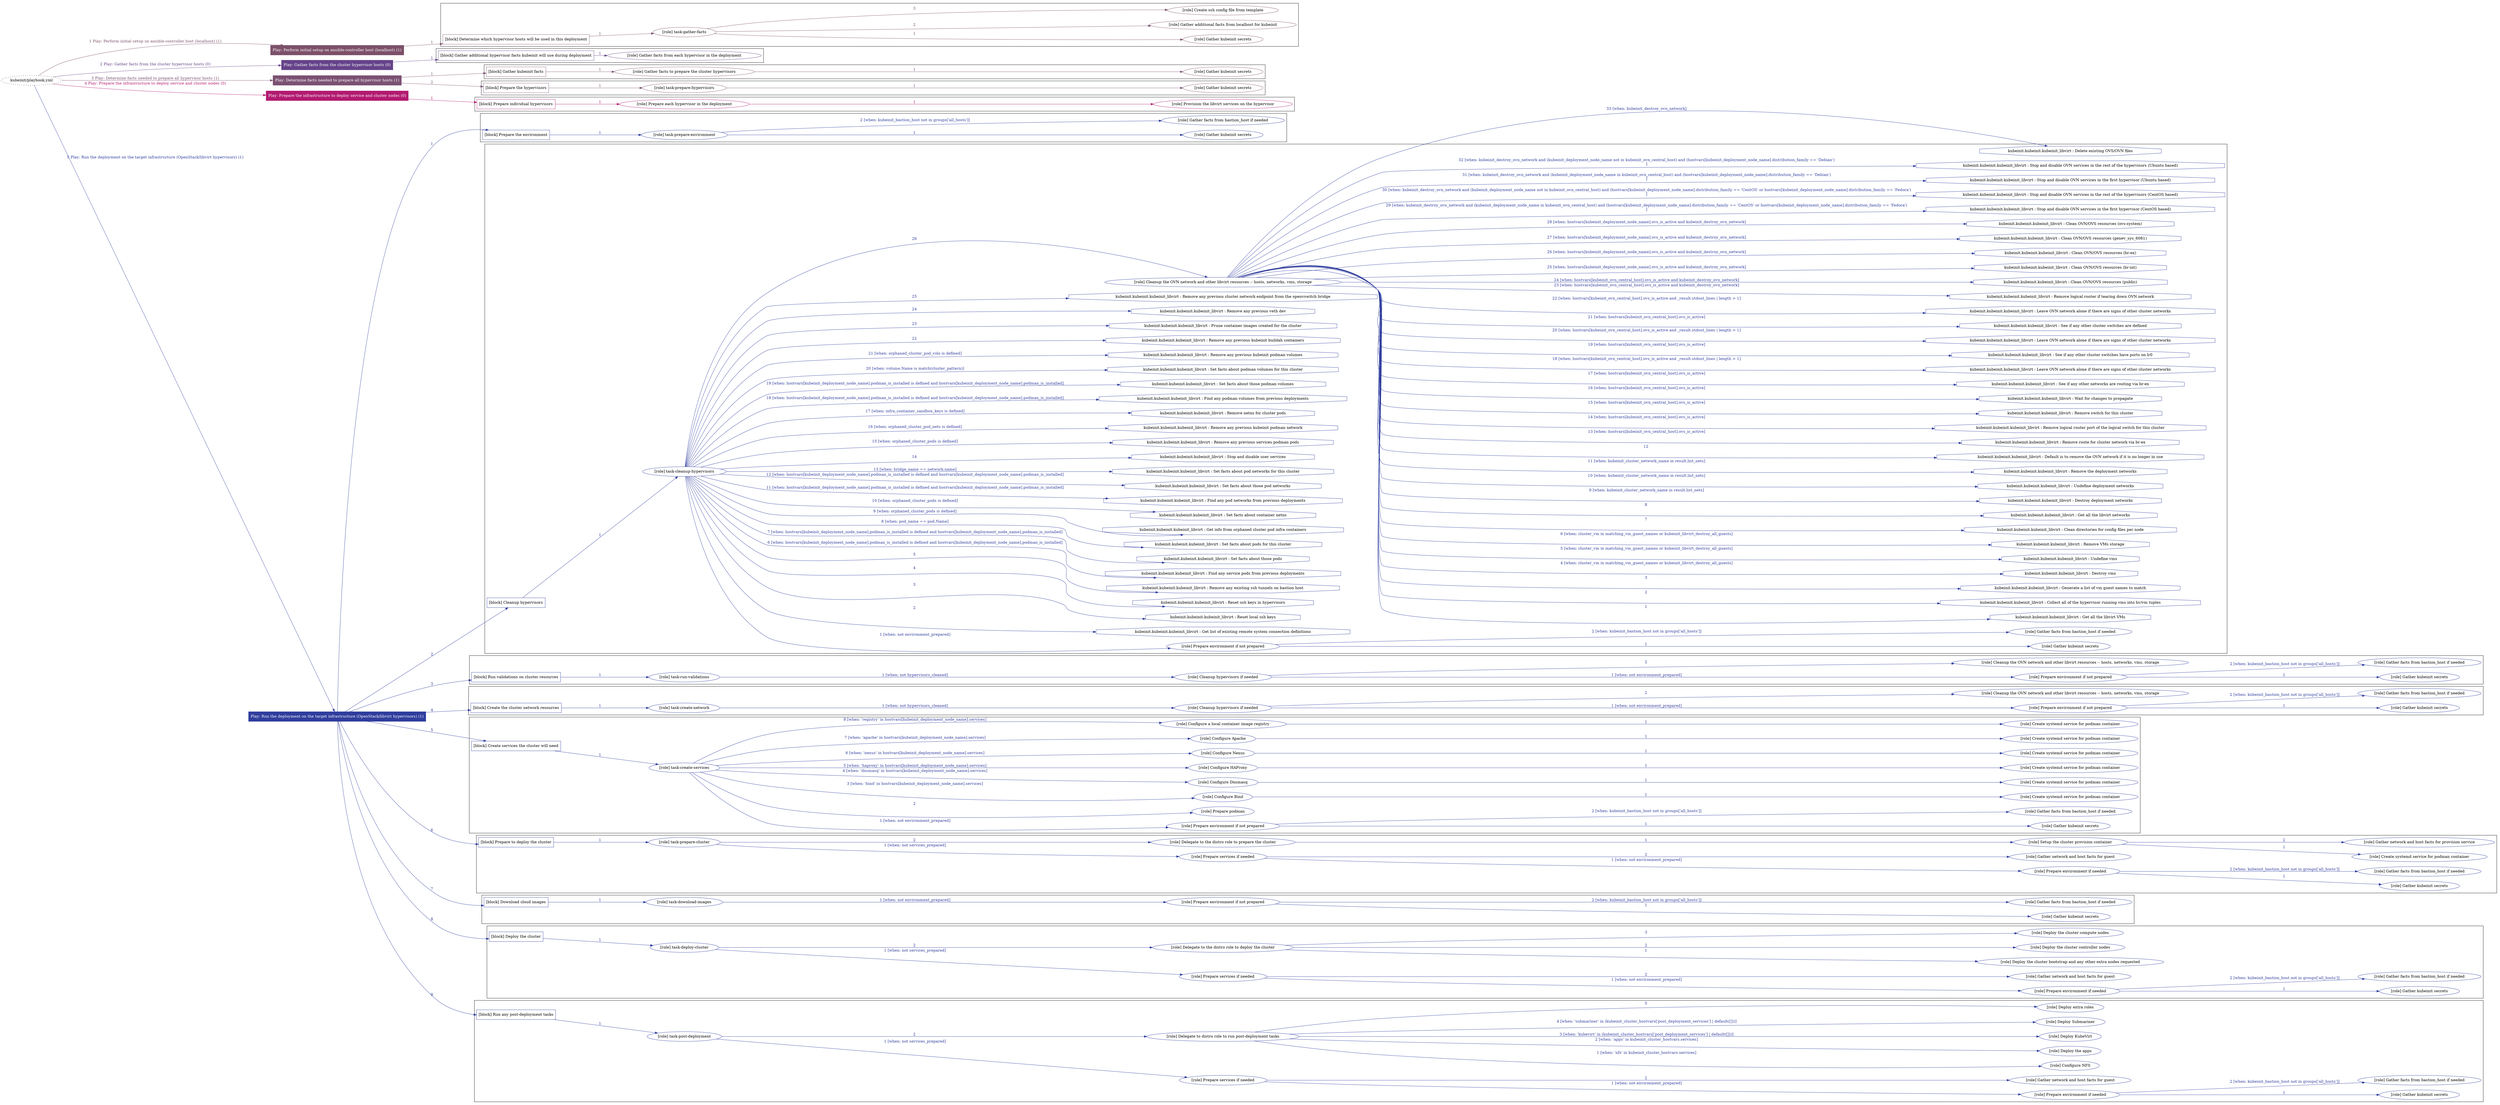 digraph {
	graph [concentrate=true ordering=in rankdir=LR ratio=fill]
	edge [esep=5 sep=10]
	"kubeinit/playbook.yml" [URL="/home/runner/work/kubeinit/kubeinit/kubeinit/playbook.yml" id=playbook_6a52ceb2 style=dotted]
	"kubeinit/playbook.yml" -> play_538cfa95 [label="1 Play: Perform initial setup on ansible-controller host (localhost) (1)" color="#7c5069" fontcolor="#7c5069" id=edge_play_538cfa95 labeltooltip="1 Play: Perform initial setup on ansible-controller host (localhost) (1)" tooltip="1 Play: Perform initial setup on ansible-controller host (localhost) (1)"]
	subgraph "Play: Perform initial setup on ansible-controller host (localhost) (1)" {
		play_538cfa95 [label="Play: Perform initial setup on ansible-controller host (localhost) (1)" URL="/home/runner/work/kubeinit/kubeinit/kubeinit/playbook.yml" color="#7c5069" fontcolor="#ffffff" id=play_538cfa95 shape=box style=filled tooltip=localhost]
		play_538cfa95 -> block_7df205fd [label=1 color="#7c5069" fontcolor="#7c5069" id=edge_block_7df205fd labeltooltip=1 tooltip=1]
		subgraph cluster_block_7df205fd {
			block_7df205fd [label="[block] Determine which hypervisor hosts will be used in this deployment" URL="/home/runner/work/kubeinit/kubeinit/kubeinit/playbook.yml" color="#7c5069" id=block_7df205fd labeltooltip="Determine which hypervisor hosts will be used in this deployment" shape=box tooltip="Determine which hypervisor hosts will be used in this deployment"]
			block_7df205fd -> role_2d54635b [label="1 " color="#7c5069" fontcolor="#7c5069" id=edge_role_2d54635b labeltooltip="1 " tooltip="1 "]
			subgraph "task-gather-facts" {
				role_2d54635b [label="[role] task-gather-facts" URL="/home/runner/work/kubeinit/kubeinit/kubeinit/playbook.yml" color="#7c5069" id=role_2d54635b tooltip="task-gather-facts"]
				role_2d54635b -> role_c0d077b1 [label="1 " color="#7c5069" fontcolor="#7c5069" id=edge_role_c0d077b1 labeltooltip="1 " tooltip="1 "]
				subgraph "Gather kubeinit secrets" {
					role_c0d077b1 [label="[role] Gather kubeinit secrets" URL="/home/runner/.ansible/collections/ansible_collections/kubeinit/kubeinit/roles/kubeinit_prepare/tasks/build_hypervisors_group.yml" color="#7c5069" id=role_c0d077b1 tooltip="Gather kubeinit secrets"]
				}
				role_2d54635b -> role_73d76fdd [label="2 " color="#7c5069" fontcolor="#7c5069" id=edge_role_73d76fdd labeltooltip="2 " tooltip="2 "]
				subgraph "Gather additional facts from localhost for kubeinit" {
					role_73d76fdd [label="[role] Gather additional facts from localhost for kubeinit" URL="/home/runner/.ansible/collections/ansible_collections/kubeinit/kubeinit/roles/kubeinit_prepare/tasks/build_hypervisors_group.yml" color="#7c5069" id=role_73d76fdd tooltip="Gather additional facts from localhost for kubeinit"]
				}
				role_2d54635b -> role_7862f5f8 [label="3 " color="#7c5069" fontcolor="#7c5069" id=edge_role_7862f5f8 labeltooltip="3 " tooltip="3 "]
				subgraph "Create ssh config file from template" {
					role_7862f5f8 [label="[role] Create ssh config file from template" URL="/home/runner/.ansible/collections/ansible_collections/kubeinit/kubeinit/roles/kubeinit_prepare/tasks/build_hypervisors_group.yml" color="#7c5069" id=role_7862f5f8 tooltip="Create ssh config file from template"]
				}
			}
		}
	}
	"kubeinit/playbook.yml" -> play_e54f8694 [label="2 Play: Gather facts from the cluster hypervisor hosts (0)" color="#654389" fontcolor="#654389" id=edge_play_e54f8694 labeltooltip="2 Play: Gather facts from the cluster hypervisor hosts (0)" tooltip="2 Play: Gather facts from the cluster hypervisor hosts (0)"]
	subgraph "Play: Gather facts from the cluster hypervisor hosts (0)" {
		play_e54f8694 [label="Play: Gather facts from the cluster hypervisor hosts (0)" URL="/home/runner/work/kubeinit/kubeinit/kubeinit/playbook.yml" color="#654389" fontcolor="#ffffff" id=play_e54f8694 shape=box style=filled tooltip="Play: Gather facts from the cluster hypervisor hosts (0)"]
		play_e54f8694 -> block_99542aa0 [label=1 color="#654389" fontcolor="#654389" id=edge_block_99542aa0 labeltooltip=1 tooltip=1]
		subgraph cluster_block_99542aa0 {
			block_99542aa0 [label="[block] Gather additional hypervisor facts kubeinit will use during deployment" URL="/home/runner/work/kubeinit/kubeinit/kubeinit/playbook.yml" color="#654389" id=block_99542aa0 labeltooltip="Gather additional hypervisor facts kubeinit will use during deployment" shape=box tooltip="Gather additional hypervisor facts kubeinit will use during deployment"]
			block_99542aa0 -> role_25b6b602 [label="1 " color="#654389" fontcolor="#654389" id=edge_role_25b6b602 labeltooltip="1 " tooltip="1 "]
			subgraph "Gather facts from each hypervisor in the deployment" {
				role_25b6b602 [label="[role] Gather facts from each hypervisor in the deployment" URL="/home/runner/work/kubeinit/kubeinit/kubeinit/playbook.yml" color="#654389" id=role_25b6b602 tooltip="Gather facts from each hypervisor in the deployment"]
			}
		}
	}
	"kubeinit/playbook.yml" -> play_0b6e908a [label="3 Play: Determine facts needed to prepare all hypervisor hosts (1)" color="#7b5172" fontcolor="#7b5172" id=edge_play_0b6e908a labeltooltip="3 Play: Determine facts needed to prepare all hypervisor hosts (1)" tooltip="3 Play: Determine facts needed to prepare all hypervisor hosts (1)"]
	subgraph "Play: Determine facts needed to prepare all hypervisor hosts (1)" {
		play_0b6e908a [label="Play: Determine facts needed to prepare all hypervisor hosts (1)" URL="/home/runner/work/kubeinit/kubeinit/kubeinit/playbook.yml" color="#7b5172" fontcolor="#ffffff" id=play_0b6e908a shape=box style=filled tooltip=localhost]
		play_0b6e908a -> block_8e076194 [label=1 color="#7b5172" fontcolor="#7b5172" id=edge_block_8e076194 labeltooltip=1 tooltip=1]
		subgraph cluster_block_8e076194 {
			block_8e076194 [label="[block] Gather kubeinit facts" URL="/home/runner/work/kubeinit/kubeinit/kubeinit/playbook.yml" color="#7b5172" id=block_8e076194 labeltooltip="Gather kubeinit facts" shape=box tooltip="Gather kubeinit facts"]
			block_8e076194 -> role_c0e4df9f [label="1 " color="#7b5172" fontcolor="#7b5172" id=edge_role_c0e4df9f labeltooltip="1 " tooltip="1 "]
			subgraph "Gather facts to prepare the cluster hypervisors" {
				role_c0e4df9f [label="[role] Gather facts to prepare the cluster hypervisors" URL="/home/runner/work/kubeinit/kubeinit/kubeinit/playbook.yml" color="#7b5172" id=role_c0e4df9f tooltip="Gather facts to prepare the cluster hypervisors"]
				role_c0e4df9f -> role_213894e6 [label="1 " color="#7b5172" fontcolor="#7b5172" id=edge_role_213894e6 labeltooltip="1 " tooltip="1 "]
				subgraph "Gather kubeinit secrets" {
					role_213894e6 [label="[role] Gather kubeinit secrets" URL="/home/runner/.ansible/collections/ansible_collections/kubeinit/kubeinit/roles/kubeinit_prepare/tasks/gather_kubeinit_facts.yml" color="#7b5172" id=role_213894e6 tooltip="Gather kubeinit secrets"]
				}
			}
		}
		play_0b6e908a -> block_a6d0f523 [label=2 color="#7b5172" fontcolor="#7b5172" id=edge_block_a6d0f523 labeltooltip=2 tooltip=2]
		subgraph cluster_block_a6d0f523 {
			block_a6d0f523 [label="[block] Prepare the hypervisors" URL="/home/runner/work/kubeinit/kubeinit/kubeinit/playbook.yml" color="#7b5172" id=block_a6d0f523 labeltooltip="Prepare the hypervisors" shape=box tooltip="Prepare the hypervisors"]
			block_a6d0f523 -> role_75f92c46 [label="1 " color="#7b5172" fontcolor="#7b5172" id=edge_role_75f92c46 labeltooltip="1 " tooltip="1 "]
			subgraph "task-prepare-hypervisors" {
				role_75f92c46 [label="[role] task-prepare-hypervisors" URL="/home/runner/work/kubeinit/kubeinit/kubeinit/playbook.yml" color="#7b5172" id=role_75f92c46 tooltip="task-prepare-hypervisors"]
				role_75f92c46 -> role_a07c6060 [label="1 " color="#7b5172" fontcolor="#7b5172" id=edge_role_a07c6060 labeltooltip="1 " tooltip="1 "]
				subgraph "Gather kubeinit secrets" {
					role_a07c6060 [label="[role] Gather kubeinit secrets" URL="/home/runner/.ansible/collections/ansible_collections/kubeinit/kubeinit/roles/kubeinit_prepare/tasks/gather_kubeinit_facts.yml" color="#7b5172" id=role_a07c6060 tooltip="Gather kubeinit secrets"]
				}
			}
		}
	}
	"kubeinit/playbook.yml" -> play_03459860 [label="4 Play: Prepare the infrastructure to deploy service and cluster nodes (0)" color="#b21a70" fontcolor="#b21a70" id=edge_play_03459860 labeltooltip="4 Play: Prepare the infrastructure to deploy service and cluster nodes (0)" tooltip="4 Play: Prepare the infrastructure to deploy service and cluster nodes (0)"]
	subgraph "Play: Prepare the infrastructure to deploy service and cluster nodes (0)" {
		play_03459860 [label="Play: Prepare the infrastructure to deploy service and cluster nodes (0)" URL="/home/runner/work/kubeinit/kubeinit/kubeinit/playbook.yml" color="#b21a70" fontcolor="#ffffff" id=play_03459860 shape=box style=filled tooltip="Play: Prepare the infrastructure to deploy service and cluster nodes (0)"]
		play_03459860 -> block_980228c0 [label=1 color="#b21a70" fontcolor="#b21a70" id=edge_block_980228c0 labeltooltip=1 tooltip=1]
		subgraph cluster_block_980228c0 {
			block_980228c0 [label="[block] Prepare individual hypervisors" URL="/home/runner/work/kubeinit/kubeinit/kubeinit/playbook.yml" color="#b21a70" id=block_980228c0 labeltooltip="Prepare individual hypervisors" shape=box tooltip="Prepare individual hypervisors"]
			block_980228c0 -> role_b187a750 [label="1 " color="#b21a70" fontcolor="#b21a70" id=edge_role_b187a750 labeltooltip="1 " tooltip="1 "]
			subgraph "Prepare each hypervisor in the deployment" {
				role_b187a750 [label="[role] Prepare each hypervisor in the deployment" URL="/home/runner/work/kubeinit/kubeinit/kubeinit/playbook.yml" color="#b21a70" id=role_b187a750 tooltip="Prepare each hypervisor in the deployment"]
				role_b187a750 -> role_fef407d7 [label="1 " color="#b21a70" fontcolor="#b21a70" id=edge_role_fef407d7 labeltooltip="1 " tooltip="1 "]
				subgraph "Provision the libvirt services on the hypervisor" {
					role_fef407d7 [label="[role] Provision the libvirt services on the hypervisor" URL="/home/runner/.ansible/collections/ansible_collections/kubeinit/kubeinit/roles/kubeinit_prepare/tasks/prepare_hypervisor.yml" color="#b21a70" id=role_fef407d7 tooltip="Provision the libvirt services on the hypervisor"]
				}
			}
		}
	}
	"kubeinit/playbook.yml" -> play_4438b7b3 [label="5 Play: Run the deployment on the target infrastructure (OpenStack/libvirt hypervisors) (1)" color="#2f3d9d" fontcolor="#2f3d9d" id=edge_play_4438b7b3 labeltooltip="5 Play: Run the deployment on the target infrastructure (OpenStack/libvirt hypervisors) (1)" tooltip="5 Play: Run the deployment on the target infrastructure (OpenStack/libvirt hypervisors) (1)"]
	subgraph "Play: Run the deployment on the target infrastructure (OpenStack/libvirt hypervisors) (1)" {
		play_4438b7b3 [label="Play: Run the deployment on the target infrastructure (OpenStack/libvirt hypervisors) (1)" URL="/home/runner/work/kubeinit/kubeinit/kubeinit/playbook.yml" color="#2f3d9d" fontcolor="#ffffff" id=play_4438b7b3 shape=box style=filled tooltip=localhost]
		play_4438b7b3 -> block_da07cd72 [label=1 color="#2f3d9d" fontcolor="#2f3d9d" id=edge_block_da07cd72 labeltooltip=1 tooltip=1]
		subgraph cluster_block_da07cd72 {
			block_da07cd72 [label="[block] Prepare the environment" URL="/home/runner/work/kubeinit/kubeinit/kubeinit/playbook.yml" color="#2f3d9d" id=block_da07cd72 labeltooltip="Prepare the environment" shape=box tooltip="Prepare the environment"]
			block_da07cd72 -> role_1d700367 [label="1 " color="#2f3d9d" fontcolor="#2f3d9d" id=edge_role_1d700367 labeltooltip="1 " tooltip="1 "]
			subgraph "task-prepare-environment" {
				role_1d700367 [label="[role] task-prepare-environment" URL="/home/runner/work/kubeinit/kubeinit/kubeinit/playbook.yml" color="#2f3d9d" id=role_1d700367 tooltip="task-prepare-environment"]
				role_1d700367 -> role_040e88c0 [label="1 " color="#2f3d9d" fontcolor="#2f3d9d" id=edge_role_040e88c0 labeltooltip="1 " tooltip="1 "]
				subgraph "Gather kubeinit secrets" {
					role_040e88c0 [label="[role] Gather kubeinit secrets" URL="/home/runner/.ansible/collections/ansible_collections/kubeinit/kubeinit/roles/kubeinit_prepare/tasks/gather_kubeinit_facts.yml" color="#2f3d9d" id=role_040e88c0 tooltip="Gather kubeinit secrets"]
				}
				role_1d700367 -> role_3d6fb737 [label="2 [when: kubeinit_bastion_host not in groups['all_hosts']]" color="#2f3d9d" fontcolor="#2f3d9d" id=edge_role_3d6fb737 labeltooltip="2 [when: kubeinit_bastion_host not in groups['all_hosts']]" tooltip="2 [when: kubeinit_bastion_host not in groups['all_hosts']]"]
				subgraph "Gather facts from bastion_host if needed" {
					role_3d6fb737 [label="[role] Gather facts from bastion_host if needed" URL="/home/runner/.ansible/collections/ansible_collections/kubeinit/kubeinit/roles/kubeinit_prepare/tasks/main.yml" color="#2f3d9d" id=role_3d6fb737 tooltip="Gather facts from bastion_host if needed"]
				}
			}
		}
		play_4438b7b3 -> block_06d8faa7 [label=2 color="#2f3d9d" fontcolor="#2f3d9d" id=edge_block_06d8faa7 labeltooltip=2 tooltip=2]
		subgraph cluster_block_06d8faa7 {
			block_06d8faa7 [label="[block] Cleanup hypervisors" URL="/home/runner/work/kubeinit/kubeinit/kubeinit/playbook.yml" color="#2f3d9d" id=block_06d8faa7 labeltooltip="Cleanup hypervisors" shape=box tooltip="Cleanup hypervisors"]
			block_06d8faa7 -> role_cffb03fa [label="1 " color="#2f3d9d" fontcolor="#2f3d9d" id=edge_role_cffb03fa labeltooltip="1 " tooltip="1 "]
			subgraph "task-cleanup-hypervisors" {
				role_cffb03fa [label="[role] task-cleanup-hypervisors" URL="/home/runner/work/kubeinit/kubeinit/kubeinit/playbook.yml" color="#2f3d9d" id=role_cffb03fa tooltip="task-cleanup-hypervisors"]
				role_cffb03fa -> role_f724aec5 [label="1 [when: not environment_prepared]" color="#2f3d9d" fontcolor="#2f3d9d" id=edge_role_f724aec5 labeltooltip="1 [when: not environment_prepared]" tooltip="1 [when: not environment_prepared]"]
				subgraph "Prepare environment if not prepared" {
					role_f724aec5 [label="[role] Prepare environment if not prepared" URL="/home/runner/.ansible/collections/ansible_collections/kubeinit/kubeinit/roles/kubeinit_libvirt/tasks/cleanup_hypervisors.yml" color="#2f3d9d" id=role_f724aec5 tooltip="Prepare environment if not prepared"]
					role_f724aec5 -> role_6b35653d [label="1 " color="#2f3d9d" fontcolor="#2f3d9d" id=edge_role_6b35653d labeltooltip="1 " tooltip="1 "]
					subgraph "Gather kubeinit secrets" {
						role_6b35653d [label="[role] Gather kubeinit secrets" URL="/home/runner/.ansible/collections/ansible_collections/kubeinit/kubeinit/roles/kubeinit_prepare/tasks/gather_kubeinit_facts.yml" color="#2f3d9d" id=role_6b35653d tooltip="Gather kubeinit secrets"]
					}
					role_f724aec5 -> role_f3d70f82 [label="2 [when: kubeinit_bastion_host not in groups['all_hosts']]" color="#2f3d9d" fontcolor="#2f3d9d" id=edge_role_f3d70f82 labeltooltip="2 [when: kubeinit_bastion_host not in groups['all_hosts']]" tooltip="2 [when: kubeinit_bastion_host not in groups['all_hosts']]"]
					subgraph "Gather facts from bastion_host if needed" {
						role_f3d70f82 [label="[role] Gather facts from bastion_host if needed" URL="/home/runner/.ansible/collections/ansible_collections/kubeinit/kubeinit/roles/kubeinit_prepare/tasks/main.yml" color="#2f3d9d" id=role_f3d70f82 tooltip="Gather facts from bastion_host if needed"]
					}
				}
				task_a73eb013 [label="kubeinit.kubeinit.kubeinit_libvirt : Get list of existing remote system connection definitions" URL="/home/runner/.ansible/collections/ansible_collections/kubeinit/kubeinit/roles/kubeinit_libvirt/tasks/cleanup_hypervisors.yml" color="#2f3d9d" id=task_a73eb013 shape=octagon tooltip="kubeinit.kubeinit.kubeinit_libvirt : Get list of existing remote system connection definitions"]
				role_cffb03fa -> task_a73eb013 [label="2 " color="#2f3d9d" fontcolor="#2f3d9d" id=edge_task_a73eb013 labeltooltip="2 " tooltip="2 "]
				task_de0b670b [label="kubeinit.kubeinit.kubeinit_libvirt : Reset local ssh keys" URL="/home/runner/.ansible/collections/ansible_collections/kubeinit/kubeinit/roles/kubeinit_libvirt/tasks/cleanup_hypervisors.yml" color="#2f3d9d" id=task_de0b670b shape=octagon tooltip="kubeinit.kubeinit.kubeinit_libvirt : Reset local ssh keys"]
				role_cffb03fa -> task_de0b670b [label="3 " color="#2f3d9d" fontcolor="#2f3d9d" id=edge_task_de0b670b labeltooltip="3 " tooltip="3 "]
				task_f7808f85 [label="kubeinit.kubeinit.kubeinit_libvirt : Reset ssh keys in hypervisors" URL="/home/runner/.ansible/collections/ansible_collections/kubeinit/kubeinit/roles/kubeinit_libvirt/tasks/cleanup_hypervisors.yml" color="#2f3d9d" id=task_f7808f85 shape=octagon tooltip="kubeinit.kubeinit.kubeinit_libvirt : Reset ssh keys in hypervisors"]
				role_cffb03fa -> task_f7808f85 [label="4 " color="#2f3d9d" fontcolor="#2f3d9d" id=edge_task_f7808f85 labeltooltip="4 " tooltip="4 "]
				task_1011e188 [label="kubeinit.kubeinit.kubeinit_libvirt : Remove any existing ssh tunnels on bastion host" URL="/home/runner/.ansible/collections/ansible_collections/kubeinit/kubeinit/roles/kubeinit_libvirt/tasks/cleanup_hypervisors.yml" color="#2f3d9d" id=task_1011e188 shape=octagon tooltip="kubeinit.kubeinit.kubeinit_libvirt : Remove any existing ssh tunnels on bastion host"]
				role_cffb03fa -> task_1011e188 [label="5 " color="#2f3d9d" fontcolor="#2f3d9d" id=edge_task_1011e188 labeltooltip="5 " tooltip="5 "]
				task_fcad6e34 [label="kubeinit.kubeinit.kubeinit_libvirt : Find any service pods from previous deployments" URL="/home/runner/.ansible/collections/ansible_collections/kubeinit/kubeinit/roles/kubeinit_libvirt/tasks/cleanup_hypervisors.yml" color="#2f3d9d" id=task_fcad6e34 shape=octagon tooltip="kubeinit.kubeinit.kubeinit_libvirt : Find any service pods from previous deployments"]
				role_cffb03fa -> task_fcad6e34 [label="6 [when: hostvars[kubeinit_deployment_node_name].podman_is_installed is defined and hostvars[kubeinit_deployment_node_name].podman_is_installed]" color="#2f3d9d" fontcolor="#2f3d9d" id=edge_task_fcad6e34 labeltooltip="6 [when: hostvars[kubeinit_deployment_node_name].podman_is_installed is defined and hostvars[kubeinit_deployment_node_name].podman_is_installed]" tooltip="6 [when: hostvars[kubeinit_deployment_node_name].podman_is_installed is defined and hostvars[kubeinit_deployment_node_name].podman_is_installed]"]
				task_1733ca50 [label="kubeinit.kubeinit.kubeinit_libvirt : Set facts about those pods" URL="/home/runner/.ansible/collections/ansible_collections/kubeinit/kubeinit/roles/kubeinit_libvirt/tasks/cleanup_hypervisors.yml" color="#2f3d9d" id=task_1733ca50 shape=octagon tooltip="kubeinit.kubeinit.kubeinit_libvirt : Set facts about those pods"]
				role_cffb03fa -> task_1733ca50 [label="7 [when: hostvars[kubeinit_deployment_node_name].podman_is_installed is defined and hostvars[kubeinit_deployment_node_name].podman_is_installed]" color="#2f3d9d" fontcolor="#2f3d9d" id=edge_task_1733ca50 labeltooltip="7 [when: hostvars[kubeinit_deployment_node_name].podman_is_installed is defined and hostvars[kubeinit_deployment_node_name].podman_is_installed]" tooltip="7 [when: hostvars[kubeinit_deployment_node_name].podman_is_installed is defined and hostvars[kubeinit_deployment_node_name].podman_is_installed]"]
				task_af3538ba [label="kubeinit.kubeinit.kubeinit_libvirt : Set facts about pods for this cluster" URL="/home/runner/.ansible/collections/ansible_collections/kubeinit/kubeinit/roles/kubeinit_libvirt/tasks/cleanup_hypervisors.yml" color="#2f3d9d" id=task_af3538ba shape=octagon tooltip="kubeinit.kubeinit.kubeinit_libvirt : Set facts about pods for this cluster"]
				role_cffb03fa -> task_af3538ba [label="8 [when: pod_name == pod.Name]" color="#2f3d9d" fontcolor="#2f3d9d" id=edge_task_af3538ba labeltooltip="8 [when: pod_name == pod.Name]" tooltip="8 [when: pod_name == pod.Name]"]
				task_1e909c09 [label="kubeinit.kubeinit.kubeinit_libvirt : Get info from orphaned cluster pod infra containers" URL="/home/runner/.ansible/collections/ansible_collections/kubeinit/kubeinit/roles/kubeinit_libvirt/tasks/cleanup_hypervisors.yml" color="#2f3d9d" id=task_1e909c09 shape=octagon tooltip="kubeinit.kubeinit.kubeinit_libvirt : Get info from orphaned cluster pod infra containers"]
				role_cffb03fa -> task_1e909c09 [label="9 [when: orphaned_cluster_pods is defined]" color="#2f3d9d" fontcolor="#2f3d9d" id=edge_task_1e909c09 labeltooltip="9 [when: orphaned_cluster_pods is defined]" tooltip="9 [when: orphaned_cluster_pods is defined]"]
				task_1aab08a7 [label="kubeinit.kubeinit.kubeinit_libvirt : Set facts about container netns" URL="/home/runner/.ansible/collections/ansible_collections/kubeinit/kubeinit/roles/kubeinit_libvirt/tasks/cleanup_hypervisors.yml" color="#2f3d9d" id=task_1aab08a7 shape=octagon tooltip="kubeinit.kubeinit.kubeinit_libvirt : Set facts about container netns"]
				role_cffb03fa -> task_1aab08a7 [label="10 [when: orphaned_cluster_pods is defined]" color="#2f3d9d" fontcolor="#2f3d9d" id=edge_task_1aab08a7 labeltooltip="10 [when: orphaned_cluster_pods is defined]" tooltip="10 [when: orphaned_cluster_pods is defined]"]
				task_acdefb9d [label="kubeinit.kubeinit.kubeinit_libvirt : Find any pod networks from previous deployments" URL="/home/runner/.ansible/collections/ansible_collections/kubeinit/kubeinit/roles/kubeinit_libvirt/tasks/cleanup_hypervisors.yml" color="#2f3d9d" id=task_acdefb9d shape=octagon tooltip="kubeinit.kubeinit.kubeinit_libvirt : Find any pod networks from previous deployments"]
				role_cffb03fa -> task_acdefb9d [label="11 [when: hostvars[kubeinit_deployment_node_name].podman_is_installed is defined and hostvars[kubeinit_deployment_node_name].podman_is_installed]" color="#2f3d9d" fontcolor="#2f3d9d" id=edge_task_acdefb9d labeltooltip="11 [when: hostvars[kubeinit_deployment_node_name].podman_is_installed is defined and hostvars[kubeinit_deployment_node_name].podman_is_installed]" tooltip="11 [when: hostvars[kubeinit_deployment_node_name].podman_is_installed is defined and hostvars[kubeinit_deployment_node_name].podman_is_installed]"]
				task_a95130bd [label="kubeinit.kubeinit.kubeinit_libvirt : Set facts about those pod networks" URL="/home/runner/.ansible/collections/ansible_collections/kubeinit/kubeinit/roles/kubeinit_libvirt/tasks/cleanup_hypervisors.yml" color="#2f3d9d" id=task_a95130bd shape=octagon tooltip="kubeinit.kubeinit.kubeinit_libvirt : Set facts about those pod networks"]
				role_cffb03fa -> task_a95130bd [label="12 [when: hostvars[kubeinit_deployment_node_name].podman_is_installed is defined and hostvars[kubeinit_deployment_node_name].podman_is_installed]" color="#2f3d9d" fontcolor="#2f3d9d" id=edge_task_a95130bd labeltooltip="12 [when: hostvars[kubeinit_deployment_node_name].podman_is_installed is defined and hostvars[kubeinit_deployment_node_name].podman_is_installed]" tooltip="12 [when: hostvars[kubeinit_deployment_node_name].podman_is_installed is defined and hostvars[kubeinit_deployment_node_name].podman_is_installed]"]
				task_f9fe713a [label="kubeinit.kubeinit.kubeinit_libvirt : Set facts about pod networks for this cluster" URL="/home/runner/.ansible/collections/ansible_collections/kubeinit/kubeinit/roles/kubeinit_libvirt/tasks/cleanup_hypervisors.yml" color="#2f3d9d" id=task_f9fe713a shape=octagon tooltip="kubeinit.kubeinit.kubeinit_libvirt : Set facts about pod networks for this cluster"]
				role_cffb03fa -> task_f9fe713a [label="13 [when: bridge_name == network.name]" color="#2f3d9d" fontcolor="#2f3d9d" id=edge_task_f9fe713a labeltooltip="13 [when: bridge_name == network.name]" tooltip="13 [when: bridge_name == network.name]"]
				task_d9d8fb24 [label="kubeinit.kubeinit.kubeinit_libvirt : Stop and disable user services" URL="/home/runner/.ansible/collections/ansible_collections/kubeinit/kubeinit/roles/kubeinit_libvirt/tasks/cleanup_hypervisors.yml" color="#2f3d9d" id=task_d9d8fb24 shape=octagon tooltip="kubeinit.kubeinit.kubeinit_libvirt : Stop and disable user services"]
				role_cffb03fa -> task_d9d8fb24 [label="14 " color="#2f3d9d" fontcolor="#2f3d9d" id=edge_task_d9d8fb24 labeltooltip="14 " tooltip="14 "]
				task_4dc4d2b7 [label="kubeinit.kubeinit.kubeinit_libvirt : Remove any previous services podman pods" URL="/home/runner/.ansible/collections/ansible_collections/kubeinit/kubeinit/roles/kubeinit_libvirt/tasks/cleanup_hypervisors.yml" color="#2f3d9d" id=task_4dc4d2b7 shape=octagon tooltip="kubeinit.kubeinit.kubeinit_libvirt : Remove any previous services podman pods"]
				role_cffb03fa -> task_4dc4d2b7 [label="15 [when: orphaned_cluster_pods is defined]" color="#2f3d9d" fontcolor="#2f3d9d" id=edge_task_4dc4d2b7 labeltooltip="15 [when: orphaned_cluster_pods is defined]" tooltip="15 [when: orphaned_cluster_pods is defined]"]
				task_31521b47 [label="kubeinit.kubeinit.kubeinit_libvirt : Remove any previous kubeinit podman network" URL="/home/runner/.ansible/collections/ansible_collections/kubeinit/kubeinit/roles/kubeinit_libvirt/tasks/cleanup_hypervisors.yml" color="#2f3d9d" id=task_31521b47 shape=octagon tooltip="kubeinit.kubeinit.kubeinit_libvirt : Remove any previous kubeinit podman network"]
				role_cffb03fa -> task_31521b47 [label="16 [when: orphaned_cluster_pod_nets is defined]" color="#2f3d9d" fontcolor="#2f3d9d" id=edge_task_31521b47 labeltooltip="16 [when: orphaned_cluster_pod_nets is defined]" tooltip="16 [when: orphaned_cluster_pod_nets is defined]"]
				task_0872a0fe [label="kubeinit.kubeinit.kubeinit_libvirt : Remove netns for cluster pods" URL="/home/runner/.ansible/collections/ansible_collections/kubeinit/kubeinit/roles/kubeinit_libvirt/tasks/cleanup_hypervisors.yml" color="#2f3d9d" id=task_0872a0fe shape=octagon tooltip="kubeinit.kubeinit.kubeinit_libvirt : Remove netns for cluster pods"]
				role_cffb03fa -> task_0872a0fe [label="17 [when: infra_container_sandbox_keys is defined]" color="#2f3d9d" fontcolor="#2f3d9d" id=edge_task_0872a0fe labeltooltip="17 [when: infra_container_sandbox_keys is defined]" tooltip="17 [when: infra_container_sandbox_keys is defined]"]
				task_1252ad24 [label="kubeinit.kubeinit.kubeinit_libvirt : Find any podman volumes from previous deployments" URL="/home/runner/.ansible/collections/ansible_collections/kubeinit/kubeinit/roles/kubeinit_libvirt/tasks/cleanup_hypervisors.yml" color="#2f3d9d" id=task_1252ad24 shape=octagon tooltip="kubeinit.kubeinit.kubeinit_libvirt : Find any podman volumes from previous deployments"]
				role_cffb03fa -> task_1252ad24 [label="18 [when: hostvars[kubeinit_deployment_node_name].podman_is_installed is defined and hostvars[kubeinit_deployment_node_name].podman_is_installed]" color="#2f3d9d" fontcolor="#2f3d9d" id=edge_task_1252ad24 labeltooltip="18 [when: hostvars[kubeinit_deployment_node_name].podman_is_installed is defined and hostvars[kubeinit_deployment_node_name].podman_is_installed]" tooltip="18 [when: hostvars[kubeinit_deployment_node_name].podman_is_installed is defined and hostvars[kubeinit_deployment_node_name].podman_is_installed]"]
				task_8b0bd2ae [label="kubeinit.kubeinit.kubeinit_libvirt : Set facts about those podman volumes" URL="/home/runner/.ansible/collections/ansible_collections/kubeinit/kubeinit/roles/kubeinit_libvirt/tasks/cleanup_hypervisors.yml" color="#2f3d9d" id=task_8b0bd2ae shape=octagon tooltip="kubeinit.kubeinit.kubeinit_libvirt : Set facts about those podman volumes"]
				role_cffb03fa -> task_8b0bd2ae [label="19 [when: hostvars[kubeinit_deployment_node_name].podman_is_installed is defined and hostvars[kubeinit_deployment_node_name].podman_is_installed]" color="#2f3d9d" fontcolor="#2f3d9d" id=edge_task_8b0bd2ae labeltooltip="19 [when: hostvars[kubeinit_deployment_node_name].podman_is_installed is defined and hostvars[kubeinit_deployment_node_name].podman_is_installed]" tooltip="19 [when: hostvars[kubeinit_deployment_node_name].podman_is_installed is defined and hostvars[kubeinit_deployment_node_name].podman_is_installed]"]
				task_c96885ed [label="kubeinit.kubeinit.kubeinit_libvirt : Set facts about podman volumes for this cluster" URL="/home/runner/.ansible/collections/ansible_collections/kubeinit/kubeinit/roles/kubeinit_libvirt/tasks/cleanup_hypervisors.yml" color="#2f3d9d" id=task_c96885ed shape=octagon tooltip="kubeinit.kubeinit.kubeinit_libvirt : Set facts about podman volumes for this cluster"]
				role_cffb03fa -> task_c96885ed [label="20 [when: volume.Name is match(cluster_pattern)]" color="#2f3d9d" fontcolor="#2f3d9d" id=edge_task_c96885ed labeltooltip="20 [when: volume.Name is match(cluster_pattern)]" tooltip="20 [when: volume.Name is match(cluster_pattern)]"]
				task_0690c20e [label="kubeinit.kubeinit.kubeinit_libvirt : Remove any previous kubeinit podman volumes" URL="/home/runner/.ansible/collections/ansible_collections/kubeinit/kubeinit/roles/kubeinit_libvirt/tasks/cleanup_hypervisors.yml" color="#2f3d9d" id=task_0690c20e shape=octagon tooltip="kubeinit.kubeinit.kubeinit_libvirt : Remove any previous kubeinit podman volumes"]
				role_cffb03fa -> task_0690c20e [label="21 [when: orphaned_cluster_pod_vols is defined]" color="#2f3d9d" fontcolor="#2f3d9d" id=edge_task_0690c20e labeltooltip="21 [when: orphaned_cluster_pod_vols is defined]" tooltip="21 [when: orphaned_cluster_pod_vols is defined]"]
				task_58d22c2f [label="kubeinit.kubeinit.kubeinit_libvirt : Remove any previous kubeinit buildah containers" URL="/home/runner/.ansible/collections/ansible_collections/kubeinit/kubeinit/roles/kubeinit_libvirt/tasks/cleanup_hypervisors.yml" color="#2f3d9d" id=task_58d22c2f shape=octagon tooltip="kubeinit.kubeinit.kubeinit_libvirt : Remove any previous kubeinit buildah containers"]
				role_cffb03fa -> task_58d22c2f [label="22 " color="#2f3d9d" fontcolor="#2f3d9d" id=edge_task_58d22c2f labeltooltip="22 " tooltip="22 "]
				task_1c4ee849 [label="kubeinit.kubeinit.kubeinit_libvirt : Prune container images created for the cluster" URL="/home/runner/.ansible/collections/ansible_collections/kubeinit/kubeinit/roles/kubeinit_libvirt/tasks/cleanup_hypervisors.yml" color="#2f3d9d" id=task_1c4ee849 shape=octagon tooltip="kubeinit.kubeinit.kubeinit_libvirt : Prune container images created for the cluster"]
				role_cffb03fa -> task_1c4ee849 [label="23 " color="#2f3d9d" fontcolor="#2f3d9d" id=edge_task_1c4ee849 labeltooltip="23 " tooltip="23 "]
				task_9623209b [label="kubeinit.kubeinit.kubeinit_libvirt : Remove any previous veth dev" URL="/home/runner/.ansible/collections/ansible_collections/kubeinit/kubeinit/roles/kubeinit_libvirt/tasks/cleanup_hypervisors.yml" color="#2f3d9d" id=task_9623209b shape=octagon tooltip="kubeinit.kubeinit.kubeinit_libvirt : Remove any previous veth dev"]
				role_cffb03fa -> task_9623209b [label="24 " color="#2f3d9d" fontcolor="#2f3d9d" id=edge_task_9623209b labeltooltip="24 " tooltip="24 "]
				task_c1c0c8b3 [label="kubeinit.kubeinit.kubeinit_libvirt : Remove any previous cluster network endpoint from the openvswitch bridge" URL="/home/runner/.ansible/collections/ansible_collections/kubeinit/kubeinit/roles/kubeinit_libvirt/tasks/cleanup_hypervisors.yml" color="#2f3d9d" id=task_c1c0c8b3 shape=octagon tooltip="kubeinit.kubeinit.kubeinit_libvirt : Remove any previous cluster network endpoint from the openvswitch bridge"]
				role_cffb03fa -> task_c1c0c8b3 [label="25 " color="#2f3d9d" fontcolor="#2f3d9d" id=edge_task_c1c0c8b3 labeltooltip="25 " tooltip="25 "]
				role_cffb03fa -> role_59643354 [label="26 " color="#2f3d9d" fontcolor="#2f3d9d" id=edge_role_59643354 labeltooltip="26 " tooltip="26 "]
				subgraph "Cleanup the OVN network and other libvirt resources -- hosts, networks, vms, storage" {
					role_59643354 [label="[role] Cleanup the OVN network and other libvirt resources -- hosts, networks, vms, storage" URL="/home/runner/.ansible/collections/ansible_collections/kubeinit/kubeinit/roles/kubeinit_libvirt/tasks/cleanup_hypervisors.yml" color="#2f3d9d" id=role_59643354 tooltip="Cleanup the OVN network and other libvirt resources -- hosts, networks, vms, storage"]
					task_28796551 [label="kubeinit.kubeinit.kubeinit_libvirt : Get all the libvirt VMs" URL="/home/runner/.ansible/collections/ansible_collections/kubeinit/kubeinit/roles/kubeinit_libvirt/tasks/cleanup_libvirt.yml" color="#2f3d9d" id=task_28796551 shape=octagon tooltip="kubeinit.kubeinit.kubeinit_libvirt : Get all the libvirt VMs"]
					role_59643354 -> task_28796551 [label="1 " color="#2f3d9d" fontcolor="#2f3d9d" id=edge_task_28796551 labeltooltip="1 " tooltip="1 "]
					task_5c5566aa [label="kubeinit.kubeinit.kubeinit_libvirt : Collect all of the hypervisor running vms into hv/vm tuples" URL="/home/runner/.ansible/collections/ansible_collections/kubeinit/kubeinit/roles/kubeinit_libvirt/tasks/cleanup_libvirt.yml" color="#2f3d9d" id=task_5c5566aa shape=octagon tooltip="kubeinit.kubeinit.kubeinit_libvirt : Collect all of the hypervisor running vms into hv/vm tuples"]
					role_59643354 -> task_5c5566aa [label="2 " color="#2f3d9d" fontcolor="#2f3d9d" id=edge_task_5c5566aa labeltooltip="2 " tooltip="2 "]
					task_c6fcde8e [label="kubeinit.kubeinit.kubeinit_libvirt : Generate a list of vm guest names to match" URL="/home/runner/.ansible/collections/ansible_collections/kubeinit/kubeinit/roles/kubeinit_libvirt/tasks/cleanup_libvirt.yml" color="#2f3d9d" id=task_c6fcde8e shape=octagon tooltip="kubeinit.kubeinit.kubeinit_libvirt : Generate a list of vm guest names to match"]
					role_59643354 -> task_c6fcde8e [label="3 " color="#2f3d9d" fontcolor="#2f3d9d" id=edge_task_c6fcde8e labeltooltip="3 " tooltip="3 "]
					task_b74a3991 [label="kubeinit.kubeinit.kubeinit_libvirt : Destroy vms" URL="/home/runner/.ansible/collections/ansible_collections/kubeinit/kubeinit/roles/kubeinit_libvirt/tasks/cleanup_libvirt.yml" color="#2f3d9d" id=task_b74a3991 shape=octagon tooltip="kubeinit.kubeinit.kubeinit_libvirt : Destroy vms"]
					role_59643354 -> task_b74a3991 [label="4 [when: cluster_vm in matching_vm_guest_names or kubeinit_libvirt_destroy_all_guests]" color="#2f3d9d" fontcolor="#2f3d9d" id=edge_task_b74a3991 labeltooltip="4 [when: cluster_vm in matching_vm_guest_names or kubeinit_libvirt_destroy_all_guests]" tooltip="4 [when: cluster_vm in matching_vm_guest_names or kubeinit_libvirt_destroy_all_guests]"]
					task_86002e59 [label="kubeinit.kubeinit.kubeinit_libvirt : Undefine vms" URL="/home/runner/.ansible/collections/ansible_collections/kubeinit/kubeinit/roles/kubeinit_libvirt/tasks/cleanup_libvirt.yml" color="#2f3d9d" id=task_86002e59 shape=octagon tooltip="kubeinit.kubeinit.kubeinit_libvirt : Undefine vms"]
					role_59643354 -> task_86002e59 [label="5 [when: cluster_vm in matching_vm_guest_names or kubeinit_libvirt_destroy_all_guests]" color="#2f3d9d" fontcolor="#2f3d9d" id=edge_task_86002e59 labeltooltip="5 [when: cluster_vm in matching_vm_guest_names or kubeinit_libvirt_destroy_all_guests]" tooltip="5 [when: cluster_vm in matching_vm_guest_names or kubeinit_libvirt_destroy_all_guests]"]
					task_63dd6ecc [label="kubeinit.kubeinit.kubeinit_libvirt : Remove VMs storage" URL="/home/runner/.ansible/collections/ansible_collections/kubeinit/kubeinit/roles/kubeinit_libvirt/tasks/cleanup_libvirt.yml" color="#2f3d9d" id=task_63dd6ecc shape=octagon tooltip="kubeinit.kubeinit.kubeinit_libvirt : Remove VMs storage"]
					role_59643354 -> task_63dd6ecc [label="6 [when: cluster_vm in matching_vm_guest_names or kubeinit_libvirt_destroy_all_guests]" color="#2f3d9d" fontcolor="#2f3d9d" id=edge_task_63dd6ecc labeltooltip="6 [when: cluster_vm in matching_vm_guest_names or kubeinit_libvirt_destroy_all_guests]" tooltip="6 [when: cluster_vm in matching_vm_guest_names or kubeinit_libvirt_destroy_all_guests]"]
					task_d2e4765d [label="kubeinit.kubeinit.kubeinit_libvirt : Clean directories for config files per node" URL="/home/runner/.ansible/collections/ansible_collections/kubeinit/kubeinit/roles/kubeinit_libvirt/tasks/cleanup_libvirt.yml" color="#2f3d9d" id=task_d2e4765d shape=octagon tooltip="kubeinit.kubeinit.kubeinit_libvirt : Clean directories for config files per node"]
					role_59643354 -> task_d2e4765d [label="7 " color="#2f3d9d" fontcolor="#2f3d9d" id=edge_task_d2e4765d labeltooltip="7 " tooltip="7 "]
					task_0e13749d [label="kubeinit.kubeinit.kubeinit_libvirt : Get all the libvirt networks" URL="/home/runner/.ansible/collections/ansible_collections/kubeinit/kubeinit/roles/kubeinit_libvirt/tasks/cleanup_libvirt.yml" color="#2f3d9d" id=task_0e13749d shape=octagon tooltip="kubeinit.kubeinit.kubeinit_libvirt : Get all the libvirt networks"]
					role_59643354 -> task_0e13749d [label="8 " color="#2f3d9d" fontcolor="#2f3d9d" id=edge_task_0e13749d labeltooltip="8 " tooltip="8 "]
					task_7511dec6 [label="kubeinit.kubeinit.kubeinit_libvirt : Destroy deployment networks" URL="/home/runner/.ansible/collections/ansible_collections/kubeinit/kubeinit/roles/kubeinit_libvirt/tasks/cleanup_libvirt.yml" color="#2f3d9d" id=task_7511dec6 shape=octagon tooltip="kubeinit.kubeinit.kubeinit_libvirt : Destroy deployment networks"]
					role_59643354 -> task_7511dec6 [label="9 [when: kubeinit_cluster_network_name in result.list_nets]" color="#2f3d9d" fontcolor="#2f3d9d" id=edge_task_7511dec6 labeltooltip="9 [when: kubeinit_cluster_network_name in result.list_nets]" tooltip="9 [when: kubeinit_cluster_network_name in result.list_nets]"]
					task_b2446497 [label="kubeinit.kubeinit.kubeinit_libvirt : Undefine deployment networks" URL="/home/runner/.ansible/collections/ansible_collections/kubeinit/kubeinit/roles/kubeinit_libvirt/tasks/cleanup_libvirt.yml" color="#2f3d9d" id=task_b2446497 shape=octagon tooltip="kubeinit.kubeinit.kubeinit_libvirt : Undefine deployment networks"]
					role_59643354 -> task_b2446497 [label="10 [when: kubeinit_cluster_network_name in result.list_nets]" color="#2f3d9d" fontcolor="#2f3d9d" id=edge_task_b2446497 labeltooltip="10 [when: kubeinit_cluster_network_name in result.list_nets]" tooltip="10 [when: kubeinit_cluster_network_name in result.list_nets]"]
					task_3e958753 [label="kubeinit.kubeinit.kubeinit_libvirt : Remove the deployment networks" URL="/home/runner/.ansible/collections/ansible_collections/kubeinit/kubeinit/roles/kubeinit_libvirt/tasks/cleanup_libvirt.yml" color="#2f3d9d" id=task_3e958753 shape=octagon tooltip="kubeinit.kubeinit.kubeinit_libvirt : Remove the deployment networks"]
					role_59643354 -> task_3e958753 [label="11 [when: kubeinit_cluster_network_name in result.list_nets]" color="#2f3d9d" fontcolor="#2f3d9d" id=edge_task_3e958753 labeltooltip="11 [when: kubeinit_cluster_network_name in result.list_nets]" tooltip="11 [when: kubeinit_cluster_network_name in result.list_nets]"]
					task_c3b676d7 [label="kubeinit.kubeinit.kubeinit_libvirt : Default is to remove the OVN network if it is no longer in use" URL="/home/runner/.ansible/collections/ansible_collections/kubeinit/kubeinit/roles/kubeinit_libvirt/tasks/cleanup_libvirt.yml" color="#2f3d9d" id=task_c3b676d7 shape=octagon tooltip="kubeinit.kubeinit.kubeinit_libvirt : Default is to remove the OVN network if it is no longer in use"]
					role_59643354 -> task_c3b676d7 [label="12 " color="#2f3d9d" fontcolor="#2f3d9d" id=edge_task_c3b676d7 labeltooltip="12 " tooltip="12 "]
					task_cc37572d [label="kubeinit.kubeinit.kubeinit_libvirt : Remove route for cluster network via br-ex" URL="/home/runner/.ansible/collections/ansible_collections/kubeinit/kubeinit/roles/kubeinit_libvirt/tasks/cleanup_libvirt.yml" color="#2f3d9d" id=task_cc37572d shape=octagon tooltip="kubeinit.kubeinit.kubeinit_libvirt : Remove route for cluster network via br-ex"]
					role_59643354 -> task_cc37572d [label="13 [when: hostvars[kubeinit_ovn_central_host].ovs_is_active]" color="#2f3d9d" fontcolor="#2f3d9d" id=edge_task_cc37572d labeltooltip="13 [when: hostvars[kubeinit_ovn_central_host].ovs_is_active]" tooltip="13 [when: hostvars[kubeinit_ovn_central_host].ovs_is_active]"]
					task_fb4d315e [label="kubeinit.kubeinit.kubeinit_libvirt : Remove logical router port of the logical switch for this cluster" URL="/home/runner/.ansible/collections/ansible_collections/kubeinit/kubeinit/roles/kubeinit_libvirt/tasks/cleanup_libvirt.yml" color="#2f3d9d" id=task_fb4d315e shape=octagon tooltip="kubeinit.kubeinit.kubeinit_libvirt : Remove logical router port of the logical switch for this cluster"]
					role_59643354 -> task_fb4d315e [label="14 [when: hostvars[kubeinit_ovn_central_host].ovs_is_active]" color="#2f3d9d" fontcolor="#2f3d9d" id=edge_task_fb4d315e labeltooltip="14 [when: hostvars[kubeinit_ovn_central_host].ovs_is_active]" tooltip="14 [when: hostvars[kubeinit_ovn_central_host].ovs_is_active]"]
					task_c98d911f [label="kubeinit.kubeinit.kubeinit_libvirt : Remove switch for this cluster" URL="/home/runner/.ansible/collections/ansible_collections/kubeinit/kubeinit/roles/kubeinit_libvirt/tasks/cleanup_libvirt.yml" color="#2f3d9d" id=task_c98d911f shape=octagon tooltip="kubeinit.kubeinit.kubeinit_libvirt : Remove switch for this cluster"]
					role_59643354 -> task_c98d911f [label="15 [when: hostvars[kubeinit_ovn_central_host].ovs_is_active]" color="#2f3d9d" fontcolor="#2f3d9d" id=edge_task_c98d911f labeltooltip="15 [when: hostvars[kubeinit_ovn_central_host].ovs_is_active]" tooltip="15 [when: hostvars[kubeinit_ovn_central_host].ovs_is_active]"]
					task_ddc46911 [label="kubeinit.kubeinit.kubeinit_libvirt : Wait for changes to propagate" URL="/home/runner/.ansible/collections/ansible_collections/kubeinit/kubeinit/roles/kubeinit_libvirt/tasks/cleanup_libvirt.yml" color="#2f3d9d" id=task_ddc46911 shape=octagon tooltip="kubeinit.kubeinit.kubeinit_libvirt : Wait for changes to propagate"]
					role_59643354 -> task_ddc46911 [label="16 [when: hostvars[kubeinit_ovn_central_host].ovs_is_active]" color="#2f3d9d" fontcolor="#2f3d9d" id=edge_task_ddc46911 labeltooltip="16 [when: hostvars[kubeinit_ovn_central_host].ovs_is_active]" tooltip="16 [when: hostvars[kubeinit_ovn_central_host].ovs_is_active]"]
					task_ed87f172 [label="kubeinit.kubeinit.kubeinit_libvirt : See if any other networks are routing via br-ex" URL="/home/runner/.ansible/collections/ansible_collections/kubeinit/kubeinit/roles/kubeinit_libvirt/tasks/cleanup_libvirt.yml" color="#2f3d9d" id=task_ed87f172 shape=octagon tooltip="kubeinit.kubeinit.kubeinit_libvirt : See if any other networks are routing via br-ex"]
					role_59643354 -> task_ed87f172 [label="17 [when: hostvars[kubeinit_ovn_central_host].ovs_is_active]" color="#2f3d9d" fontcolor="#2f3d9d" id=edge_task_ed87f172 labeltooltip="17 [when: hostvars[kubeinit_ovn_central_host].ovs_is_active]" tooltip="17 [when: hostvars[kubeinit_ovn_central_host].ovs_is_active]"]
					task_7d483b39 [label="kubeinit.kubeinit.kubeinit_libvirt : Leave OVN network alone if there are signs of other cluster networks" URL="/home/runner/.ansible/collections/ansible_collections/kubeinit/kubeinit/roles/kubeinit_libvirt/tasks/cleanup_libvirt.yml" color="#2f3d9d" id=task_7d483b39 shape=octagon tooltip="kubeinit.kubeinit.kubeinit_libvirt : Leave OVN network alone if there are signs of other cluster networks"]
					role_59643354 -> task_7d483b39 [label="18 [when: hostvars[kubeinit_ovn_central_host].ovs_is_active and _result.stdout_lines | length > 1]" color="#2f3d9d" fontcolor="#2f3d9d" id=edge_task_7d483b39 labeltooltip="18 [when: hostvars[kubeinit_ovn_central_host].ovs_is_active and _result.stdout_lines | length > 1]" tooltip="18 [when: hostvars[kubeinit_ovn_central_host].ovs_is_active and _result.stdout_lines | length > 1]"]
					task_32eb23cf [label="kubeinit.kubeinit.kubeinit_libvirt : See if any other cluster switches have ports on lr0" URL="/home/runner/.ansible/collections/ansible_collections/kubeinit/kubeinit/roles/kubeinit_libvirt/tasks/cleanup_libvirt.yml" color="#2f3d9d" id=task_32eb23cf shape=octagon tooltip="kubeinit.kubeinit.kubeinit_libvirt : See if any other cluster switches have ports on lr0"]
					role_59643354 -> task_32eb23cf [label="19 [when: hostvars[kubeinit_ovn_central_host].ovs_is_active]" color="#2f3d9d" fontcolor="#2f3d9d" id=edge_task_32eb23cf labeltooltip="19 [when: hostvars[kubeinit_ovn_central_host].ovs_is_active]" tooltip="19 [when: hostvars[kubeinit_ovn_central_host].ovs_is_active]"]
					task_148eb95d [label="kubeinit.kubeinit.kubeinit_libvirt : Leave OVN network alone if there are signs of other cluster networks" URL="/home/runner/.ansible/collections/ansible_collections/kubeinit/kubeinit/roles/kubeinit_libvirt/tasks/cleanup_libvirt.yml" color="#2f3d9d" id=task_148eb95d shape=octagon tooltip="kubeinit.kubeinit.kubeinit_libvirt : Leave OVN network alone if there are signs of other cluster networks"]
					role_59643354 -> task_148eb95d [label="20 [when: hostvars[kubeinit_ovn_central_host].ovs_is_active and _result.stdout_lines | length > 1]" color="#2f3d9d" fontcolor="#2f3d9d" id=edge_task_148eb95d labeltooltip="20 [when: hostvars[kubeinit_ovn_central_host].ovs_is_active and _result.stdout_lines | length > 1]" tooltip="20 [when: hostvars[kubeinit_ovn_central_host].ovs_is_active and _result.stdout_lines | length > 1]"]
					task_d9149597 [label="kubeinit.kubeinit.kubeinit_libvirt : See if any other cluster switches are defined" URL="/home/runner/.ansible/collections/ansible_collections/kubeinit/kubeinit/roles/kubeinit_libvirt/tasks/cleanup_libvirt.yml" color="#2f3d9d" id=task_d9149597 shape=octagon tooltip="kubeinit.kubeinit.kubeinit_libvirt : See if any other cluster switches are defined"]
					role_59643354 -> task_d9149597 [label="21 [when: hostvars[kubeinit_ovn_central_host].ovs_is_active]" color="#2f3d9d" fontcolor="#2f3d9d" id=edge_task_d9149597 labeltooltip="21 [when: hostvars[kubeinit_ovn_central_host].ovs_is_active]" tooltip="21 [when: hostvars[kubeinit_ovn_central_host].ovs_is_active]"]
					task_eafdd19e [label="kubeinit.kubeinit.kubeinit_libvirt : Leave OVN network alone if there are signs of other cluster networks" URL="/home/runner/.ansible/collections/ansible_collections/kubeinit/kubeinit/roles/kubeinit_libvirt/tasks/cleanup_libvirt.yml" color="#2f3d9d" id=task_eafdd19e shape=octagon tooltip="kubeinit.kubeinit.kubeinit_libvirt : Leave OVN network alone if there are signs of other cluster networks"]
					role_59643354 -> task_eafdd19e [label="22 [when: hostvars[kubeinit_ovn_central_host].ovs_is_active and _result.stdout_lines | length > 1]" color="#2f3d9d" fontcolor="#2f3d9d" id=edge_task_eafdd19e labeltooltip="22 [when: hostvars[kubeinit_ovn_central_host].ovs_is_active and _result.stdout_lines | length > 1]" tooltip="22 [when: hostvars[kubeinit_ovn_central_host].ovs_is_active and _result.stdout_lines | length > 1]"]
					task_e20c72e1 [label="kubeinit.kubeinit.kubeinit_libvirt : Remove logical router if tearing down OVN network" URL="/home/runner/.ansible/collections/ansible_collections/kubeinit/kubeinit/roles/kubeinit_libvirt/tasks/cleanup_libvirt.yml" color="#2f3d9d" id=task_e20c72e1 shape=octagon tooltip="kubeinit.kubeinit.kubeinit_libvirt : Remove logical router if tearing down OVN network"]
					role_59643354 -> task_e20c72e1 [label="23 [when: hostvars[kubeinit_ovn_central_host].ovs_is_active and kubeinit_destroy_ovn_network]" color="#2f3d9d" fontcolor="#2f3d9d" id=edge_task_e20c72e1 labeltooltip="23 [when: hostvars[kubeinit_ovn_central_host].ovs_is_active and kubeinit_destroy_ovn_network]" tooltip="23 [when: hostvars[kubeinit_ovn_central_host].ovs_is_active and kubeinit_destroy_ovn_network]"]
					task_5f25e821 [label="kubeinit.kubeinit.kubeinit_libvirt : Clean OVN/OVS resources (public)" URL="/home/runner/.ansible/collections/ansible_collections/kubeinit/kubeinit/roles/kubeinit_libvirt/tasks/cleanup_libvirt.yml" color="#2f3d9d" id=task_5f25e821 shape=octagon tooltip="kubeinit.kubeinit.kubeinit_libvirt : Clean OVN/OVS resources (public)"]
					role_59643354 -> task_5f25e821 [label="24 [when: hostvars[kubeinit_ovn_central_host].ovs_is_active and kubeinit_destroy_ovn_network]" color="#2f3d9d" fontcolor="#2f3d9d" id=edge_task_5f25e821 labeltooltip="24 [when: hostvars[kubeinit_ovn_central_host].ovs_is_active and kubeinit_destroy_ovn_network]" tooltip="24 [when: hostvars[kubeinit_ovn_central_host].ovs_is_active and kubeinit_destroy_ovn_network]"]
					task_c233f176 [label="kubeinit.kubeinit.kubeinit_libvirt : Clean OVN/OVS resources (br-int)" URL="/home/runner/.ansible/collections/ansible_collections/kubeinit/kubeinit/roles/kubeinit_libvirt/tasks/cleanup_libvirt.yml" color="#2f3d9d" id=task_c233f176 shape=octagon tooltip="kubeinit.kubeinit.kubeinit_libvirt : Clean OVN/OVS resources (br-int)"]
					role_59643354 -> task_c233f176 [label="25 [when: hostvars[kubeinit_deployment_node_name].ovs_is_active and kubeinit_destroy_ovn_network]" color="#2f3d9d" fontcolor="#2f3d9d" id=edge_task_c233f176 labeltooltip="25 [when: hostvars[kubeinit_deployment_node_name].ovs_is_active and kubeinit_destroy_ovn_network]" tooltip="25 [when: hostvars[kubeinit_deployment_node_name].ovs_is_active and kubeinit_destroy_ovn_network]"]
					task_c9f060b6 [label="kubeinit.kubeinit.kubeinit_libvirt : Clean OVN/OVS resources (br-ex)" URL="/home/runner/.ansible/collections/ansible_collections/kubeinit/kubeinit/roles/kubeinit_libvirt/tasks/cleanup_libvirt.yml" color="#2f3d9d" id=task_c9f060b6 shape=octagon tooltip="kubeinit.kubeinit.kubeinit_libvirt : Clean OVN/OVS resources (br-ex)"]
					role_59643354 -> task_c9f060b6 [label="26 [when: hostvars[kubeinit_deployment_node_name].ovs_is_active and kubeinit_destroy_ovn_network]" color="#2f3d9d" fontcolor="#2f3d9d" id=edge_task_c9f060b6 labeltooltip="26 [when: hostvars[kubeinit_deployment_node_name].ovs_is_active and kubeinit_destroy_ovn_network]" tooltip="26 [when: hostvars[kubeinit_deployment_node_name].ovs_is_active and kubeinit_destroy_ovn_network]"]
					task_baa8304f [label="kubeinit.kubeinit.kubeinit_libvirt : Clean OVN/OVS resources (genev_sys_6081)" URL="/home/runner/.ansible/collections/ansible_collections/kubeinit/kubeinit/roles/kubeinit_libvirt/tasks/cleanup_libvirt.yml" color="#2f3d9d" id=task_baa8304f shape=octagon tooltip="kubeinit.kubeinit.kubeinit_libvirt : Clean OVN/OVS resources (genev_sys_6081)"]
					role_59643354 -> task_baa8304f [label="27 [when: hostvars[kubeinit_deployment_node_name].ovs_is_active and kubeinit_destroy_ovn_network]" color="#2f3d9d" fontcolor="#2f3d9d" id=edge_task_baa8304f labeltooltip="27 [when: hostvars[kubeinit_deployment_node_name].ovs_is_active and kubeinit_destroy_ovn_network]" tooltip="27 [when: hostvars[kubeinit_deployment_node_name].ovs_is_active and kubeinit_destroy_ovn_network]"]
					task_4620e236 [label="kubeinit.kubeinit.kubeinit_libvirt : Clean OVN/OVS resources (ovs-system)" URL="/home/runner/.ansible/collections/ansible_collections/kubeinit/kubeinit/roles/kubeinit_libvirt/tasks/cleanup_libvirt.yml" color="#2f3d9d" id=task_4620e236 shape=octagon tooltip="kubeinit.kubeinit.kubeinit_libvirt : Clean OVN/OVS resources (ovs-system)"]
					role_59643354 -> task_4620e236 [label="28 [when: hostvars[kubeinit_deployment_node_name].ovs_is_active and kubeinit_destroy_ovn_network]" color="#2f3d9d" fontcolor="#2f3d9d" id=edge_task_4620e236 labeltooltip="28 [when: hostvars[kubeinit_deployment_node_name].ovs_is_active and kubeinit_destroy_ovn_network]" tooltip="28 [when: hostvars[kubeinit_deployment_node_name].ovs_is_active and kubeinit_destroy_ovn_network]"]
					task_b968bbf1 [label="kubeinit.kubeinit.kubeinit_libvirt : Stop and disable OVN services in the first hypervisor (CentOS based)" URL="/home/runner/.ansible/collections/ansible_collections/kubeinit/kubeinit/roles/kubeinit_libvirt/tasks/cleanup_libvirt.yml" color="#2f3d9d" id=task_b968bbf1 shape=octagon tooltip="kubeinit.kubeinit.kubeinit_libvirt : Stop and disable OVN services in the first hypervisor (CentOS based)"]
					role_59643354 -> task_b968bbf1 [label="29 [when: kubeinit_destroy_ovn_network and (kubeinit_deployment_node_name in kubeinit_ovn_central_host) and (hostvars[kubeinit_deployment_node_name].distribution_family == 'CentOS' or hostvars[kubeinit_deployment_node_name].distribution_family == 'Fedora')
]" color="#2f3d9d" fontcolor="#2f3d9d" id=edge_task_b968bbf1 labeltooltip="29 [when: kubeinit_destroy_ovn_network and (kubeinit_deployment_node_name in kubeinit_ovn_central_host) and (hostvars[kubeinit_deployment_node_name].distribution_family == 'CentOS' or hostvars[kubeinit_deployment_node_name].distribution_family == 'Fedora')
]" tooltip="29 [when: kubeinit_destroy_ovn_network and (kubeinit_deployment_node_name in kubeinit_ovn_central_host) and (hostvars[kubeinit_deployment_node_name].distribution_family == 'CentOS' or hostvars[kubeinit_deployment_node_name].distribution_family == 'Fedora')
]"]
					task_f1667bb7 [label="kubeinit.kubeinit.kubeinit_libvirt : Stop and disable OVN services in the rest of the hypervisors (CentOS based)" URL="/home/runner/.ansible/collections/ansible_collections/kubeinit/kubeinit/roles/kubeinit_libvirt/tasks/cleanup_libvirt.yml" color="#2f3d9d" id=task_f1667bb7 shape=octagon tooltip="kubeinit.kubeinit.kubeinit_libvirt : Stop and disable OVN services in the rest of the hypervisors (CentOS based)"]
					role_59643354 -> task_f1667bb7 [label="30 [when: kubeinit_destroy_ovn_network and (kubeinit_deployment_node_name not in kubeinit_ovn_central_host) and (hostvars[kubeinit_deployment_node_name].distribution_family == 'CentOS' or hostvars[kubeinit_deployment_node_name].distribution_family == 'Fedora')
]" color="#2f3d9d" fontcolor="#2f3d9d" id=edge_task_f1667bb7 labeltooltip="30 [when: kubeinit_destroy_ovn_network and (kubeinit_deployment_node_name not in kubeinit_ovn_central_host) and (hostvars[kubeinit_deployment_node_name].distribution_family == 'CentOS' or hostvars[kubeinit_deployment_node_name].distribution_family == 'Fedora')
]" tooltip="30 [when: kubeinit_destroy_ovn_network and (kubeinit_deployment_node_name not in kubeinit_ovn_central_host) and (hostvars[kubeinit_deployment_node_name].distribution_family == 'CentOS' or hostvars[kubeinit_deployment_node_name].distribution_family == 'Fedora')
]"]
					task_3476482e [label="kubeinit.kubeinit.kubeinit_libvirt : Stop and disable OVN services in the first hypervisor (Ubuntu based)" URL="/home/runner/.ansible/collections/ansible_collections/kubeinit/kubeinit/roles/kubeinit_libvirt/tasks/cleanup_libvirt.yml" color="#2f3d9d" id=task_3476482e shape=octagon tooltip="kubeinit.kubeinit.kubeinit_libvirt : Stop and disable OVN services in the first hypervisor (Ubuntu based)"]
					role_59643354 -> task_3476482e [label="31 [when: kubeinit_destroy_ovn_network and (kubeinit_deployment_node_name in kubeinit_ovn_central_host) and (hostvars[kubeinit_deployment_node_name].distribution_family == 'Debian')
]" color="#2f3d9d" fontcolor="#2f3d9d" id=edge_task_3476482e labeltooltip="31 [when: kubeinit_destroy_ovn_network and (kubeinit_deployment_node_name in kubeinit_ovn_central_host) and (hostvars[kubeinit_deployment_node_name].distribution_family == 'Debian')
]" tooltip="31 [when: kubeinit_destroy_ovn_network and (kubeinit_deployment_node_name in kubeinit_ovn_central_host) and (hostvars[kubeinit_deployment_node_name].distribution_family == 'Debian')
]"]
					task_b45a9832 [label="kubeinit.kubeinit.kubeinit_libvirt : Stop and disable OVN services in the rest of the hypervisors (Ubuntu based)" URL="/home/runner/.ansible/collections/ansible_collections/kubeinit/kubeinit/roles/kubeinit_libvirt/tasks/cleanup_libvirt.yml" color="#2f3d9d" id=task_b45a9832 shape=octagon tooltip="kubeinit.kubeinit.kubeinit_libvirt : Stop and disable OVN services in the rest of the hypervisors (Ubuntu based)"]
					role_59643354 -> task_b45a9832 [label="32 [when: kubeinit_destroy_ovn_network and (kubeinit_deployment_node_name not in kubeinit_ovn_central_host) and (hostvars[kubeinit_deployment_node_name].distribution_family == 'Debian')
]" color="#2f3d9d" fontcolor="#2f3d9d" id=edge_task_b45a9832 labeltooltip="32 [when: kubeinit_destroy_ovn_network and (kubeinit_deployment_node_name not in kubeinit_ovn_central_host) and (hostvars[kubeinit_deployment_node_name].distribution_family == 'Debian')
]" tooltip="32 [when: kubeinit_destroy_ovn_network and (kubeinit_deployment_node_name not in kubeinit_ovn_central_host) and (hostvars[kubeinit_deployment_node_name].distribution_family == 'Debian')
]"]
					task_cbbf1ee8 [label="kubeinit.kubeinit.kubeinit_libvirt : Delete existing OVS/OVN files" URL="/home/runner/.ansible/collections/ansible_collections/kubeinit/kubeinit/roles/kubeinit_libvirt/tasks/cleanup_libvirt.yml" color="#2f3d9d" id=task_cbbf1ee8 shape=octagon tooltip="kubeinit.kubeinit.kubeinit_libvirt : Delete existing OVS/OVN files"]
					role_59643354 -> task_cbbf1ee8 [label="33 [when: kubeinit_destroy_ovn_network]" color="#2f3d9d" fontcolor="#2f3d9d" id=edge_task_cbbf1ee8 labeltooltip="33 [when: kubeinit_destroy_ovn_network]" tooltip="33 [when: kubeinit_destroy_ovn_network]"]
				}
			}
		}
		play_4438b7b3 -> block_bf757e79 [label=3 color="#2f3d9d" fontcolor="#2f3d9d" id=edge_block_bf757e79 labeltooltip=3 tooltip=3]
		subgraph cluster_block_bf757e79 {
			block_bf757e79 [label="[block] Run validations on cluster resources" URL="/home/runner/work/kubeinit/kubeinit/kubeinit/playbook.yml" color="#2f3d9d" id=block_bf757e79 labeltooltip="Run validations on cluster resources" shape=box tooltip="Run validations on cluster resources"]
			block_bf757e79 -> role_eeab309d [label="1 " color="#2f3d9d" fontcolor="#2f3d9d" id=edge_role_eeab309d labeltooltip="1 " tooltip="1 "]
			subgraph "task-run-validations" {
				role_eeab309d [label="[role] task-run-validations" URL="/home/runner/work/kubeinit/kubeinit/kubeinit/playbook.yml" color="#2f3d9d" id=role_eeab309d tooltip="task-run-validations"]
				role_eeab309d -> role_1051c5ad [label="1 [when: not hypervisors_cleaned]" color="#2f3d9d" fontcolor="#2f3d9d" id=edge_role_1051c5ad labeltooltip="1 [when: not hypervisors_cleaned]" tooltip="1 [when: not hypervisors_cleaned]"]
				subgraph "Cleanup hypervisors if needed" {
					role_1051c5ad [label="[role] Cleanup hypervisors if needed" URL="/home/runner/.ansible/collections/ansible_collections/kubeinit/kubeinit/roles/kubeinit_validations/tasks/main.yml" color="#2f3d9d" id=role_1051c5ad tooltip="Cleanup hypervisors if needed"]
					role_1051c5ad -> role_9a8b451c [label="1 [when: not environment_prepared]" color="#2f3d9d" fontcolor="#2f3d9d" id=edge_role_9a8b451c labeltooltip="1 [when: not environment_prepared]" tooltip="1 [when: not environment_prepared]"]
					subgraph "Prepare environment if not prepared" {
						role_9a8b451c [label="[role] Prepare environment if not prepared" URL="/home/runner/.ansible/collections/ansible_collections/kubeinit/kubeinit/roles/kubeinit_libvirt/tasks/cleanup_hypervisors.yml" color="#2f3d9d" id=role_9a8b451c tooltip="Prepare environment if not prepared"]
						role_9a8b451c -> role_0bd57238 [label="1 " color="#2f3d9d" fontcolor="#2f3d9d" id=edge_role_0bd57238 labeltooltip="1 " tooltip="1 "]
						subgraph "Gather kubeinit secrets" {
							role_0bd57238 [label="[role] Gather kubeinit secrets" URL="/home/runner/.ansible/collections/ansible_collections/kubeinit/kubeinit/roles/kubeinit_prepare/tasks/gather_kubeinit_facts.yml" color="#2f3d9d" id=role_0bd57238 tooltip="Gather kubeinit secrets"]
						}
						role_9a8b451c -> role_37f8a688 [label="2 [when: kubeinit_bastion_host not in groups['all_hosts']]" color="#2f3d9d" fontcolor="#2f3d9d" id=edge_role_37f8a688 labeltooltip="2 [when: kubeinit_bastion_host not in groups['all_hosts']]" tooltip="2 [when: kubeinit_bastion_host not in groups['all_hosts']]"]
						subgraph "Gather facts from bastion_host if needed" {
							role_37f8a688 [label="[role] Gather facts from bastion_host if needed" URL="/home/runner/.ansible/collections/ansible_collections/kubeinit/kubeinit/roles/kubeinit_prepare/tasks/main.yml" color="#2f3d9d" id=role_37f8a688 tooltip="Gather facts from bastion_host if needed"]
						}
					}
					role_1051c5ad -> role_ed2ffe25 [label="2 " color="#2f3d9d" fontcolor="#2f3d9d" id=edge_role_ed2ffe25 labeltooltip="2 " tooltip="2 "]
					subgraph "Cleanup the OVN network and other libvirt resources -- hosts, networks, vms, storage" {
						role_ed2ffe25 [label="[role] Cleanup the OVN network and other libvirt resources -- hosts, networks, vms, storage" URL="/home/runner/.ansible/collections/ansible_collections/kubeinit/kubeinit/roles/kubeinit_libvirt/tasks/cleanup_hypervisors.yml" color="#2f3d9d" id=role_ed2ffe25 tooltip="Cleanup the OVN network and other libvirt resources -- hosts, networks, vms, storage"]
					}
				}
			}
		}
		play_4438b7b3 -> block_fb8df542 [label=4 color="#2f3d9d" fontcolor="#2f3d9d" id=edge_block_fb8df542 labeltooltip=4 tooltip=4]
		subgraph cluster_block_fb8df542 {
			block_fb8df542 [label="[block] Create the cluster network resources" URL="/home/runner/work/kubeinit/kubeinit/kubeinit/playbook.yml" color="#2f3d9d" id=block_fb8df542 labeltooltip="Create the cluster network resources" shape=box tooltip="Create the cluster network resources"]
			block_fb8df542 -> role_102ec03d [label="1 " color="#2f3d9d" fontcolor="#2f3d9d" id=edge_role_102ec03d labeltooltip="1 " tooltip="1 "]
			subgraph "task-create-network" {
				role_102ec03d [label="[role] task-create-network" URL="/home/runner/work/kubeinit/kubeinit/kubeinit/playbook.yml" color="#2f3d9d" id=role_102ec03d tooltip="task-create-network"]
				role_102ec03d -> role_ba2a66d5 [label="1 [when: not hypervisors_cleaned]" color="#2f3d9d" fontcolor="#2f3d9d" id=edge_role_ba2a66d5 labeltooltip="1 [when: not hypervisors_cleaned]" tooltip="1 [when: not hypervisors_cleaned]"]
				subgraph "Cleanup hypervisors if needed" {
					role_ba2a66d5 [label="[role] Cleanup hypervisors if needed" URL="/home/runner/.ansible/collections/ansible_collections/kubeinit/kubeinit/roles/kubeinit_libvirt/tasks/create_network.yml" color="#2f3d9d" id=role_ba2a66d5 tooltip="Cleanup hypervisors if needed"]
					role_ba2a66d5 -> role_ede0293d [label="1 [when: not environment_prepared]" color="#2f3d9d" fontcolor="#2f3d9d" id=edge_role_ede0293d labeltooltip="1 [when: not environment_prepared]" tooltip="1 [when: not environment_prepared]"]
					subgraph "Prepare environment if not prepared" {
						role_ede0293d [label="[role] Prepare environment if not prepared" URL="/home/runner/.ansible/collections/ansible_collections/kubeinit/kubeinit/roles/kubeinit_libvirt/tasks/cleanup_hypervisors.yml" color="#2f3d9d" id=role_ede0293d tooltip="Prepare environment if not prepared"]
						role_ede0293d -> role_9bd3d68b [label="1 " color="#2f3d9d" fontcolor="#2f3d9d" id=edge_role_9bd3d68b labeltooltip="1 " tooltip="1 "]
						subgraph "Gather kubeinit secrets" {
							role_9bd3d68b [label="[role] Gather kubeinit secrets" URL="/home/runner/.ansible/collections/ansible_collections/kubeinit/kubeinit/roles/kubeinit_prepare/tasks/gather_kubeinit_facts.yml" color="#2f3d9d" id=role_9bd3d68b tooltip="Gather kubeinit secrets"]
						}
						role_ede0293d -> role_881f0ab3 [label="2 [when: kubeinit_bastion_host not in groups['all_hosts']]" color="#2f3d9d" fontcolor="#2f3d9d" id=edge_role_881f0ab3 labeltooltip="2 [when: kubeinit_bastion_host not in groups['all_hosts']]" tooltip="2 [when: kubeinit_bastion_host not in groups['all_hosts']]"]
						subgraph "Gather facts from bastion_host if needed" {
							role_881f0ab3 [label="[role] Gather facts from bastion_host if needed" URL="/home/runner/.ansible/collections/ansible_collections/kubeinit/kubeinit/roles/kubeinit_prepare/tasks/main.yml" color="#2f3d9d" id=role_881f0ab3 tooltip="Gather facts from bastion_host if needed"]
						}
					}
					role_ba2a66d5 -> role_94ec098f [label="2 " color="#2f3d9d" fontcolor="#2f3d9d" id=edge_role_94ec098f labeltooltip="2 " tooltip="2 "]
					subgraph "Cleanup the OVN network and other libvirt resources -- hosts, networks, vms, storage" {
						role_94ec098f [label="[role] Cleanup the OVN network and other libvirt resources -- hosts, networks, vms, storage" URL="/home/runner/.ansible/collections/ansible_collections/kubeinit/kubeinit/roles/kubeinit_libvirt/tasks/cleanup_hypervisors.yml" color="#2f3d9d" id=role_94ec098f tooltip="Cleanup the OVN network and other libvirt resources -- hosts, networks, vms, storage"]
					}
				}
			}
		}
		play_4438b7b3 -> block_fcacf16a [label=5 color="#2f3d9d" fontcolor="#2f3d9d" id=edge_block_fcacf16a labeltooltip=5 tooltip=5]
		subgraph cluster_block_fcacf16a {
			block_fcacf16a [label="[block] Create services the cluster will need" URL="/home/runner/work/kubeinit/kubeinit/kubeinit/playbook.yml" color="#2f3d9d" id=block_fcacf16a labeltooltip="Create services the cluster will need" shape=box tooltip="Create services the cluster will need"]
			block_fcacf16a -> role_384c502d [label="1 " color="#2f3d9d" fontcolor="#2f3d9d" id=edge_role_384c502d labeltooltip="1 " tooltip="1 "]
			subgraph "task-create-services" {
				role_384c502d [label="[role] task-create-services" URL="/home/runner/work/kubeinit/kubeinit/kubeinit/playbook.yml" color="#2f3d9d" id=role_384c502d tooltip="task-create-services"]
				role_384c502d -> role_832fa4c4 [label="1 [when: not environment_prepared]" color="#2f3d9d" fontcolor="#2f3d9d" id=edge_role_832fa4c4 labeltooltip="1 [when: not environment_prepared]" tooltip="1 [when: not environment_prepared]"]
				subgraph "Prepare environment if not prepared" {
					role_832fa4c4 [label="[role] Prepare environment if not prepared" URL="/home/runner/.ansible/collections/ansible_collections/kubeinit/kubeinit/roles/kubeinit_services/tasks/main.yml" color="#2f3d9d" id=role_832fa4c4 tooltip="Prepare environment if not prepared"]
					role_832fa4c4 -> role_2e74964b [label="1 " color="#2f3d9d" fontcolor="#2f3d9d" id=edge_role_2e74964b labeltooltip="1 " tooltip="1 "]
					subgraph "Gather kubeinit secrets" {
						role_2e74964b [label="[role] Gather kubeinit secrets" URL="/home/runner/.ansible/collections/ansible_collections/kubeinit/kubeinit/roles/kubeinit_prepare/tasks/gather_kubeinit_facts.yml" color="#2f3d9d" id=role_2e74964b tooltip="Gather kubeinit secrets"]
					}
					role_832fa4c4 -> role_9d6e0e78 [label="2 [when: kubeinit_bastion_host not in groups['all_hosts']]" color="#2f3d9d" fontcolor="#2f3d9d" id=edge_role_9d6e0e78 labeltooltip="2 [when: kubeinit_bastion_host not in groups['all_hosts']]" tooltip="2 [when: kubeinit_bastion_host not in groups['all_hosts']]"]
					subgraph "Gather facts from bastion_host if needed" {
						role_9d6e0e78 [label="[role] Gather facts from bastion_host if needed" URL="/home/runner/.ansible/collections/ansible_collections/kubeinit/kubeinit/roles/kubeinit_prepare/tasks/main.yml" color="#2f3d9d" id=role_9d6e0e78 tooltip="Gather facts from bastion_host if needed"]
					}
				}
				role_384c502d -> role_c95d52e0 [label="2 " color="#2f3d9d" fontcolor="#2f3d9d" id=edge_role_c95d52e0 labeltooltip="2 " tooltip="2 "]
				subgraph "Prepare podman" {
					role_c95d52e0 [label="[role] Prepare podman" URL="/home/runner/.ansible/collections/ansible_collections/kubeinit/kubeinit/roles/kubeinit_services/tasks/00_create_service_pod.yml" color="#2f3d9d" id=role_c95d52e0 tooltip="Prepare podman"]
				}
				role_384c502d -> role_72bb5900 [label="3 [when: 'bind' in hostvars[kubeinit_deployment_node_name].services]" color="#2f3d9d" fontcolor="#2f3d9d" id=edge_role_72bb5900 labeltooltip="3 [when: 'bind' in hostvars[kubeinit_deployment_node_name].services]" tooltip="3 [when: 'bind' in hostvars[kubeinit_deployment_node_name].services]"]
				subgraph "Configure Bind" {
					role_72bb5900 [label="[role] Configure Bind" URL="/home/runner/.ansible/collections/ansible_collections/kubeinit/kubeinit/roles/kubeinit_services/tasks/start_services_containers.yml" color="#2f3d9d" id=role_72bb5900 tooltip="Configure Bind"]
					role_72bb5900 -> role_c10d1a8a [label="1 " color="#2f3d9d" fontcolor="#2f3d9d" id=edge_role_c10d1a8a labeltooltip="1 " tooltip="1 "]
					subgraph "Create systemd service for podman container" {
						role_c10d1a8a [label="[role] Create systemd service for podman container" URL="/home/runner/.ansible/collections/ansible_collections/kubeinit/kubeinit/roles/kubeinit_bind/tasks/main.yml" color="#2f3d9d" id=role_c10d1a8a tooltip="Create systemd service for podman container"]
					}
				}
				role_384c502d -> role_2e036c93 [label="4 [when: 'dnsmasq' in hostvars[kubeinit_deployment_node_name].services]" color="#2f3d9d" fontcolor="#2f3d9d" id=edge_role_2e036c93 labeltooltip="4 [when: 'dnsmasq' in hostvars[kubeinit_deployment_node_name].services]" tooltip="4 [when: 'dnsmasq' in hostvars[kubeinit_deployment_node_name].services]"]
				subgraph "Configure Dnsmasq" {
					role_2e036c93 [label="[role] Configure Dnsmasq" URL="/home/runner/.ansible/collections/ansible_collections/kubeinit/kubeinit/roles/kubeinit_services/tasks/start_services_containers.yml" color="#2f3d9d" id=role_2e036c93 tooltip="Configure Dnsmasq"]
					role_2e036c93 -> role_7c919a97 [label="1 " color="#2f3d9d" fontcolor="#2f3d9d" id=edge_role_7c919a97 labeltooltip="1 " tooltip="1 "]
					subgraph "Create systemd service for podman container" {
						role_7c919a97 [label="[role] Create systemd service for podman container" URL="/home/runner/.ansible/collections/ansible_collections/kubeinit/kubeinit/roles/kubeinit_dnsmasq/tasks/main.yml" color="#2f3d9d" id=role_7c919a97 tooltip="Create systemd service for podman container"]
					}
				}
				role_384c502d -> role_9d341454 [label="5 [when: 'haproxy' in hostvars[kubeinit_deployment_node_name].services]" color="#2f3d9d" fontcolor="#2f3d9d" id=edge_role_9d341454 labeltooltip="5 [when: 'haproxy' in hostvars[kubeinit_deployment_node_name].services]" tooltip="5 [when: 'haproxy' in hostvars[kubeinit_deployment_node_name].services]"]
				subgraph "Configure HAProxy" {
					role_9d341454 [label="[role] Configure HAProxy" URL="/home/runner/.ansible/collections/ansible_collections/kubeinit/kubeinit/roles/kubeinit_services/tasks/start_services_containers.yml" color="#2f3d9d" id=role_9d341454 tooltip="Configure HAProxy"]
					role_9d341454 -> role_b01a2d96 [label="1 " color="#2f3d9d" fontcolor="#2f3d9d" id=edge_role_b01a2d96 labeltooltip="1 " tooltip="1 "]
					subgraph "Create systemd service for podman container" {
						role_b01a2d96 [label="[role] Create systemd service for podman container" URL="/home/runner/.ansible/collections/ansible_collections/kubeinit/kubeinit/roles/kubeinit_haproxy/tasks/main.yml" color="#2f3d9d" id=role_b01a2d96 tooltip="Create systemd service for podman container"]
					}
				}
				role_384c502d -> role_2fe1a8d0 [label="6 [when: 'nexus' in hostvars[kubeinit_deployment_node_name].services]" color="#2f3d9d" fontcolor="#2f3d9d" id=edge_role_2fe1a8d0 labeltooltip="6 [when: 'nexus' in hostvars[kubeinit_deployment_node_name].services]" tooltip="6 [when: 'nexus' in hostvars[kubeinit_deployment_node_name].services]"]
				subgraph "Configure Nexus" {
					role_2fe1a8d0 [label="[role] Configure Nexus" URL="/home/runner/.ansible/collections/ansible_collections/kubeinit/kubeinit/roles/kubeinit_services/tasks/start_services_containers.yml" color="#2f3d9d" id=role_2fe1a8d0 tooltip="Configure Nexus"]
					role_2fe1a8d0 -> role_261b3333 [label="1 " color="#2f3d9d" fontcolor="#2f3d9d" id=edge_role_261b3333 labeltooltip="1 " tooltip="1 "]
					subgraph "Create systemd service for podman container" {
						role_261b3333 [label="[role] Create systemd service for podman container" URL="/home/runner/.ansible/collections/ansible_collections/kubeinit/kubeinit/roles/kubeinit_nexus/tasks/main.yml" color="#2f3d9d" id=role_261b3333 tooltip="Create systemd service for podman container"]
					}
				}
				role_384c502d -> role_9af0abfc [label="7 [when: 'apache' in hostvars[kubeinit_deployment_node_name].services]" color="#2f3d9d" fontcolor="#2f3d9d" id=edge_role_9af0abfc labeltooltip="7 [when: 'apache' in hostvars[kubeinit_deployment_node_name].services]" tooltip="7 [when: 'apache' in hostvars[kubeinit_deployment_node_name].services]"]
				subgraph "Configure Apache" {
					role_9af0abfc [label="[role] Configure Apache" URL="/home/runner/.ansible/collections/ansible_collections/kubeinit/kubeinit/roles/kubeinit_services/tasks/start_services_containers.yml" color="#2f3d9d" id=role_9af0abfc tooltip="Configure Apache"]
					role_9af0abfc -> role_6a03aff9 [label="1 " color="#2f3d9d" fontcolor="#2f3d9d" id=edge_role_6a03aff9 labeltooltip="1 " tooltip="1 "]
					subgraph "Create systemd service for podman container" {
						role_6a03aff9 [label="[role] Create systemd service for podman container" URL="/home/runner/.ansible/collections/ansible_collections/kubeinit/kubeinit/roles/kubeinit_apache/tasks/main.yml" color="#2f3d9d" id=role_6a03aff9 tooltip="Create systemd service for podman container"]
					}
				}
				role_384c502d -> role_59cf7537 [label="8 [when: 'registry' in hostvars[kubeinit_deployment_node_name].services]" color="#2f3d9d" fontcolor="#2f3d9d" id=edge_role_59cf7537 labeltooltip="8 [when: 'registry' in hostvars[kubeinit_deployment_node_name].services]" tooltip="8 [when: 'registry' in hostvars[kubeinit_deployment_node_name].services]"]
				subgraph "Configure a local container image registry" {
					role_59cf7537 [label="[role] Configure a local container image registry" URL="/home/runner/.ansible/collections/ansible_collections/kubeinit/kubeinit/roles/kubeinit_services/tasks/start_services_containers.yml" color="#2f3d9d" id=role_59cf7537 tooltip="Configure a local container image registry"]
					role_59cf7537 -> role_12bf0398 [label="1 " color="#2f3d9d" fontcolor="#2f3d9d" id=edge_role_12bf0398 labeltooltip="1 " tooltip="1 "]
					subgraph "Create systemd service for podman container" {
						role_12bf0398 [label="[role] Create systemd service for podman container" URL="/home/runner/.ansible/collections/ansible_collections/kubeinit/kubeinit/roles/kubeinit_registry/tasks/main.yml" color="#2f3d9d" id=role_12bf0398 tooltip="Create systemd service for podman container"]
					}
				}
			}
		}
		play_4438b7b3 -> block_52e6ba89 [label=6 color="#2f3d9d" fontcolor="#2f3d9d" id=edge_block_52e6ba89 labeltooltip=6 tooltip=6]
		subgraph cluster_block_52e6ba89 {
			block_52e6ba89 [label="[block] Prepare to deploy the cluster" URL="/home/runner/work/kubeinit/kubeinit/kubeinit/playbook.yml" color="#2f3d9d" id=block_52e6ba89 labeltooltip="Prepare to deploy the cluster" shape=box tooltip="Prepare to deploy the cluster"]
			block_52e6ba89 -> role_eb7002b0 [label="1 " color="#2f3d9d" fontcolor="#2f3d9d" id=edge_role_eb7002b0 labeltooltip="1 " tooltip="1 "]
			subgraph "task-prepare-cluster" {
				role_eb7002b0 [label="[role] task-prepare-cluster" URL="/home/runner/work/kubeinit/kubeinit/kubeinit/playbook.yml" color="#2f3d9d" id=role_eb7002b0 tooltip="task-prepare-cluster"]
				role_eb7002b0 -> role_c861d61b [label="1 [when: not services_prepared]" color="#2f3d9d" fontcolor="#2f3d9d" id=edge_role_c861d61b labeltooltip="1 [when: not services_prepared]" tooltip="1 [when: not services_prepared]"]
				subgraph "Prepare services if needed" {
					role_c861d61b [label="[role] Prepare services if needed" URL="/home/runner/.ansible/collections/ansible_collections/kubeinit/kubeinit/roles/kubeinit_prepare/tasks/prepare_cluster.yml" color="#2f3d9d" id=role_c861d61b tooltip="Prepare services if needed"]
					role_c861d61b -> role_027b7f2c [label="1 [when: not environment_prepared]" color="#2f3d9d" fontcolor="#2f3d9d" id=edge_role_027b7f2c labeltooltip="1 [when: not environment_prepared]" tooltip="1 [when: not environment_prepared]"]
					subgraph "Prepare environment if needed" {
						role_027b7f2c [label="[role] Prepare environment if needed" URL="/home/runner/.ansible/collections/ansible_collections/kubeinit/kubeinit/roles/kubeinit_services/tasks/prepare_services.yml" color="#2f3d9d" id=role_027b7f2c tooltip="Prepare environment if needed"]
						role_027b7f2c -> role_a90a6a7b [label="1 " color="#2f3d9d" fontcolor="#2f3d9d" id=edge_role_a90a6a7b labeltooltip="1 " tooltip="1 "]
						subgraph "Gather kubeinit secrets" {
							role_a90a6a7b [label="[role] Gather kubeinit secrets" URL="/home/runner/.ansible/collections/ansible_collections/kubeinit/kubeinit/roles/kubeinit_prepare/tasks/gather_kubeinit_facts.yml" color="#2f3d9d" id=role_a90a6a7b tooltip="Gather kubeinit secrets"]
						}
						role_027b7f2c -> role_bcc9653b [label="2 [when: kubeinit_bastion_host not in groups['all_hosts']]" color="#2f3d9d" fontcolor="#2f3d9d" id=edge_role_bcc9653b labeltooltip="2 [when: kubeinit_bastion_host not in groups['all_hosts']]" tooltip="2 [when: kubeinit_bastion_host not in groups['all_hosts']]"]
						subgraph "Gather facts from bastion_host if needed" {
							role_bcc9653b [label="[role] Gather facts from bastion_host if needed" URL="/home/runner/.ansible/collections/ansible_collections/kubeinit/kubeinit/roles/kubeinit_prepare/tasks/main.yml" color="#2f3d9d" id=role_bcc9653b tooltip="Gather facts from bastion_host if needed"]
						}
					}
					role_c861d61b -> role_8674effc [label="2 " color="#2f3d9d" fontcolor="#2f3d9d" id=edge_role_8674effc labeltooltip="2 " tooltip="2 "]
					subgraph "Gather network and host facts for guest" {
						role_8674effc [label="[role] Gather network and host facts for guest" URL="/home/runner/.ansible/collections/ansible_collections/kubeinit/kubeinit/roles/kubeinit_services/tasks/prepare_services.yml" color="#2f3d9d" id=role_8674effc tooltip="Gather network and host facts for guest"]
					}
				}
				role_eb7002b0 -> role_5e83ea25 [label="2 " color="#2f3d9d" fontcolor="#2f3d9d" id=edge_role_5e83ea25 labeltooltip="2 " tooltip="2 "]
				subgraph "Delegate to the distro role to prepare the cluster" {
					role_5e83ea25 [label="[role] Delegate to the distro role to prepare the cluster" URL="/home/runner/.ansible/collections/ansible_collections/kubeinit/kubeinit/roles/kubeinit_prepare/tasks/prepare_cluster.yml" color="#2f3d9d" id=role_5e83ea25 tooltip="Delegate to the distro role to prepare the cluster"]
					role_5e83ea25 -> role_da962cb4 [label="1 " color="#2f3d9d" fontcolor="#2f3d9d" id=edge_role_da962cb4 labeltooltip="1 " tooltip="1 "]
					subgraph "Setup the cluster provision container" {
						role_da962cb4 [label="[role] Setup the cluster provision container" URL="/home/runner/.ansible/collections/ansible_collections/kubeinit/kubeinit/roles/kubeinit_openshift/tasks/prepare_cluster.yml" color="#2f3d9d" id=role_da962cb4 tooltip="Setup the cluster provision container"]
						role_da962cb4 -> role_d5d87b07 [label="1 " color="#2f3d9d" fontcolor="#2f3d9d" id=edge_role_d5d87b07 labeltooltip="1 " tooltip="1 "]
						subgraph "Create systemd service for podman container" {
							role_d5d87b07 [label="[role] Create systemd service for podman container" URL="/home/runner/.ansible/collections/ansible_collections/kubeinit/kubeinit/roles/kubeinit_services/tasks/create_provision_container.yml" color="#2f3d9d" id=role_d5d87b07 tooltip="Create systemd service for podman container"]
						}
						role_da962cb4 -> role_4d1696f2 [label="2 " color="#2f3d9d" fontcolor="#2f3d9d" id=edge_role_4d1696f2 labeltooltip="2 " tooltip="2 "]
						subgraph "Gather network and host facts for provision service" {
							role_4d1696f2 [label="[role] Gather network and host facts for provision service" URL="/home/runner/.ansible/collections/ansible_collections/kubeinit/kubeinit/roles/kubeinit_services/tasks/create_provision_container.yml" color="#2f3d9d" id=role_4d1696f2 tooltip="Gather network and host facts for provision service"]
						}
					}
				}
			}
		}
		play_4438b7b3 -> block_e6a8204b [label=7 color="#2f3d9d" fontcolor="#2f3d9d" id=edge_block_e6a8204b labeltooltip=7 tooltip=7]
		subgraph cluster_block_e6a8204b {
			block_e6a8204b [label="[block] Download cloud images" URL="/home/runner/work/kubeinit/kubeinit/kubeinit/playbook.yml" color="#2f3d9d" id=block_e6a8204b labeltooltip="Download cloud images" shape=box tooltip="Download cloud images"]
			block_e6a8204b -> role_e9eef135 [label="1 " color="#2f3d9d" fontcolor="#2f3d9d" id=edge_role_e9eef135 labeltooltip="1 " tooltip="1 "]
			subgraph "task-download-images" {
				role_e9eef135 [label="[role] task-download-images" URL="/home/runner/work/kubeinit/kubeinit/kubeinit/playbook.yml" color="#2f3d9d" id=role_e9eef135 tooltip="task-download-images"]
				role_e9eef135 -> role_7c4c1519 [label="1 [when: not environment_prepared]" color="#2f3d9d" fontcolor="#2f3d9d" id=edge_role_7c4c1519 labeltooltip="1 [when: not environment_prepared]" tooltip="1 [when: not environment_prepared]"]
				subgraph "Prepare environment if not prepared" {
					role_7c4c1519 [label="[role] Prepare environment if not prepared" URL="/home/runner/.ansible/collections/ansible_collections/kubeinit/kubeinit/roles/kubeinit_libvirt/tasks/download_cloud_images.yml" color="#2f3d9d" id=role_7c4c1519 tooltip="Prepare environment if not prepared"]
					role_7c4c1519 -> role_e7eb578c [label="1 " color="#2f3d9d" fontcolor="#2f3d9d" id=edge_role_e7eb578c labeltooltip="1 " tooltip="1 "]
					subgraph "Gather kubeinit secrets" {
						role_e7eb578c [label="[role] Gather kubeinit secrets" URL="/home/runner/.ansible/collections/ansible_collections/kubeinit/kubeinit/roles/kubeinit_prepare/tasks/gather_kubeinit_facts.yml" color="#2f3d9d" id=role_e7eb578c tooltip="Gather kubeinit secrets"]
					}
					role_7c4c1519 -> role_0a6b16c7 [label="2 [when: kubeinit_bastion_host not in groups['all_hosts']]" color="#2f3d9d" fontcolor="#2f3d9d" id=edge_role_0a6b16c7 labeltooltip="2 [when: kubeinit_bastion_host not in groups['all_hosts']]" tooltip="2 [when: kubeinit_bastion_host not in groups['all_hosts']]"]
					subgraph "Gather facts from bastion_host if needed" {
						role_0a6b16c7 [label="[role] Gather facts from bastion_host if needed" URL="/home/runner/.ansible/collections/ansible_collections/kubeinit/kubeinit/roles/kubeinit_prepare/tasks/main.yml" color="#2f3d9d" id=role_0a6b16c7 tooltip="Gather facts from bastion_host if needed"]
					}
				}
			}
		}
		play_4438b7b3 -> block_4354d168 [label=8 color="#2f3d9d" fontcolor="#2f3d9d" id=edge_block_4354d168 labeltooltip=8 tooltip=8]
		subgraph cluster_block_4354d168 {
			block_4354d168 [label="[block] Deploy the cluster" URL="/home/runner/work/kubeinit/kubeinit/kubeinit/playbook.yml" color="#2f3d9d" id=block_4354d168 labeltooltip="Deploy the cluster" shape=box tooltip="Deploy the cluster"]
			block_4354d168 -> role_753d4ee4 [label="1 " color="#2f3d9d" fontcolor="#2f3d9d" id=edge_role_753d4ee4 labeltooltip="1 " tooltip="1 "]
			subgraph "task-deploy-cluster" {
				role_753d4ee4 [label="[role] task-deploy-cluster" URL="/home/runner/work/kubeinit/kubeinit/kubeinit/playbook.yml" color="#2f3d9d" id=role_753d4ee4 tooltip="task-deploy-cluster"]
				role_753d4ee4 -> role_1eb00060 [label="1 [when: not services_prepared]" color="#2f3d9d" fontcolor="#2f3d9d" id=edge_role_1eb00060 labeltooltip="1 [when: not services_prepared]" tooltip="1 [when: not services_prepared]"]
				subgraph "Prepare services if needed" {
					role_1eb00060 [label="[role] Prepare services if needed" URL="/home/runner/.ansible/collections/ansible_collections/kubeinit/kubeinit/roles/kubeinit_prepare/tasks/deploy_cluster.yml" color="#2f3d9d" id=role_1eb00060 tooltip="Prepare services if needed"]
					role_1eb00060 -> role_f0747e83 [label="1 [when: not environment_prepared]" color="#2f3d9d" fontcolor="#2f3d9d" id=edge_role_f0747e83 labeltooltip="1 [when: not environment_prepared]" tooltip="1 [when: not environment_prepared]"]
					subgraph "Prepare environment if needed" {
						role_f0747e83 [label="[role] Prepare environment if needed" URL="/home/runner/.ansible/collections/ansible_collections/kubeinit/kubeinit/roles/kubeinit_services/tasks/prepare_services.yml" color="#2f3d9d" id=role_f0747e83 tooltip="Prepare environment if needed"]
						role_f0747e83 -> role_a15d7c12 [label="1 " color="#2f3d9d" fontcolor="#2f3d9d" id=edge_role_a15d7c12 labeltooltip="1 " tooltip="1 "]
						subgraph "Gather kubeinit secrets" {
							role_a15d7c12 [label="[role] Gather kubeinit secrets" URL="/home/runner/.ansible/collections/ansible_collections/kubeinit/kubeinit/roles/kubeinit_prepare/tasks/gather_kubeinit_facts.yml" color="#2f3d9d" id=role_a15d7c12 tooltip="Gather kubeinit secrets"]
						}
						role_f0747e83 -> role_1dfe8791 [label="2 [when: kubeinit_bastion_host not in groups['all_hosts']]" color="#2f3d9d" fontcolor="#2f3d9d" id=edge_role_1dfe8791 labeltooltip="2 [when: kubeinit_bastion_host not in groups['all_hosts']]" tooltip="2 [when: kubeinit_bastion_host not in groups['all_hosts']]"]
						subgraph "Gather facts from bastion_host if needed" {
							role_1dfe8791 [label="[role] Gather facts from bastion_host if needed" URL="/home/runner/.ansible/collections/ansible_collections/kubeinit/kubeinit/roles/kubeinit_prepare/tasks/main.yml" color="#2f3d9d" id=role_1dfe8791 tooltip="Gather facts from bastion_host if needed"]
						}
					}
					role_1eb00060 -> role_5e9571f0 [label="2 " color="#2f3d9d" fontcolor="#2f3d9d" id=edge_role_5e9571f0 labeltooltip="2 " tooltip="2 "]
					subgraph "Gather network and host facts for guest" {
						role_5e9571f0 [label="[role] Gather network and host facts for guest" URL="/home/runner/.ansible/collections/ansible_collections/kubeinit/kubeinit/roles/kubeinit_services/tasks/prepare_services.yml" color="#2f3d9d" id=role_5e9571f0 tooltip="Gather network and host facts for guest"]
					}
				}
				role_753d4ee4 -> role_828f537b [label="2 " color="#2f3d9d" fontcolor="#2f3d9d" id=edge_role_828f537b labeltooltip="2 " tooltip="2 "]
				subgraph "Delegate to the distro role to deploy the cluster" {
					role_828f537b [label="[role] Delegate to the distro role to deploy the cluster" URL="/home/runner/.ansible/collections/ansible_collections/kubeinit/kubeinit/roles/kubeinit_prepare/tasks/deploy_cluster.yml" color="#2f3d9d" id=role_828f537b tooltip="Delegate to the distro role to deploy the cluster"]
					role_828f537b -> role_b28ec449 [label="1 " color="#2f3d9d" fontcolor="#2f3d9d" id=edge_role_b28ec449 labeltooltip="1 " tooltip="1 "]
					subgraph "Deploy the cluster bootstrap and any other extra nodes requested" {
						role_b28ec449 [label="[role] Deploy the cluster bootstrap and any other extra nodes requested" URL="/home/runner/.ansible/collections/ansible_collections/kubeinit/kubeinit/roles/kubeinit_openshift/tasks/main.yml" color="#2f3d9d" id=role_b28ec449 tooltip="Deploy the cluster bootstrap and any other extra nodes requested"]
					}
					role_828f537b -> role_2124ea6c [label="2 " color="#2f3d9d" fontcolor="#2f3d9d" id=edge_role_2124ea6c labeltooltip="2 " tooltip="2 "]
					subgraph "Deploy the cluster controller nodes" {
						role_2124ea6c [label="[role] Deploy the cluster controller nodes" URL="/home/runner/.ansible/collections/ansible_collections/kubeinit/kubeinit/roles/kubeinit_openshift/tasks/main.yml" color="#2f3d9d" id=role_2124ea6c tooltip="Deploy the cluster controller nodes"]
					}
					role_828f537b -> role_95899755 [label="3 " color="#2f3d9d" fontcolor="#2f3d9d" id=edge_role_95899755 labeltooltip="3 " tooltip="3 "]
					subgraph "Deploy the cluster compute nodes" {
						role_95899755 [label="[role] Deploy the cluster compute nodes" URL="/home/runner/.ansible/collections/ansible_collections/kubeinit/kubeinit/roles/kubeinit_openshift/tasks/main.yml" color="#2f3d9d" id=role_95899755 tooltip="Deploy the cluster compute nodes"]
					}
				}
			}
		}
		play_4438b7b3 -> block_406019b7 [label=9 color="#2f3d9d" fontcolor="#2f3d9d" id=edge_block_406019b7 labeltooltip=9 tooltip=9]
		subgraph cluster_block_406019b7 {
			block_406019b7 [label="[block] Run any post-deployment tasks" URL="/home/runner/work/kubeinit/kubeinit/kubeinit/playbook.yml" color="#2f3d9d" id=block_406019b7 labeltooltip="Run any post-deployment tasks" shape=box tooltip="Run any post-deployment tasks"]
			block_406019b7 -> role_95ef5bc4 [label="1 " color="#2f3d9d" fontcolor="#2f3d9d" id=edge_role_95ef5bc4 labeltooltip="1 " tooltip="1 "]
			subgraph "task-post-deployment" {
				role_95ef5bc4 [label="[role] task-post-deployment" URL="/home/runner/work/kubeinit/kubeinit/kubeinit/playbook.yml" color="#2f3d9d" id=role_95ef5bc4 tooltip="task-post-deployment"]
				role_95ef5bc4 -> role_7f0612ca [label="1 [when: not services_prepared]" color="#2f3d9d" fontcolor="#2f3d9d" id=edge_role_7f0612ca labeltooltip="1 [when: not services_prepared]" tooltip="1 [when: not services_prepared]"]
				subgraph "Prepare services if needed" {
					role_7f0612ca [label="[role] Prepare services if needed" URL="/home/runner/.ansible/collections/ansible_collections/kubeinit/kubeinit/roles/kubeinit_prepare/tasks/post_deployment.yml" color="#2f3d9d" id=role_7f0612ca tooltip="Prepare services if needed"]
					role_7f0612ca -> role_8f8fc383 [label="1 [when: not environment_prepared]" color="#2f3d9d" fontcolor="#2f3d9d" id=edge_role_8f8fc383 labeltooltip="1 [when: not environment_prepared]" tooltip="1 [when: not environment_prepared]"]
					subgraph "Prepare environment if needed" {
						role_8f8fc383 [label="[role] Prepare environment if needed" URL="/home/runner/.ansible/collections/ansible_collections/kubeinit/kubeinit/roles/kubeinit_services/tasks/prepare_services.yml" color="#2f3d9d" id=role_8f8fc383 tooltip="Prepare environment if needed"]
						role_8f8fc383 -> role_03ad8da1 [label="1 " color="#2f3d9d" fontcolor="#2f3d9d" id=edge_role_03ad8da1 labeltooltip="1 " tooltip="1 "]
						subgraph "Gather kubeinit secrets" {
							role_03ad8da1 [label="[role] Gather kubeinit secrets" URL="/home/runner/.ansible/collections/ansible_collections/kubeinit/kubeinit/roles/kubeinit_prepare/tasks/gather_kubeinit_facts.yml" color="#2f3d9d" id=role_03ad8da1 tooltip="Gather kubeinit secrets"]
						}
						role_8f8fc383 -> role_a659cb6b [label="2 [when: kubeinit_bastion_host not in groups['all_hosts']]" color="#2f3d9d" fontcolor="#2f3d9d" id=edge_role_a659cb6b labeltooltip="2 [when: kubeinit_bastion_host not in groups['all_hosts']]" tooltip="2 [when: kubeinit_bastion_host not in groups['all_hosts']]"]
						subgraph "Gather facts from bastion_host if needed" {
							role_a659cb6b [label="[role] Gather facts from bastion_host if needed" URL="/home/runner/.ansible/collections/ansible_collections/kubeinit/kubeinit/roles/kubeinit_prepare/tasks/main.yml" color="#2f3d9d" id=role_a659cb6b tooltip="Gather facts from bastion_host if needed"]
						}
					}
					role_7f0612ca -> role_219c9db1 [label="2 " color="#2f3d9d" fontcolor="#2f3d9d" id=edge_role_219c9db1 labeltooltip="2 " tooltip="2 "]
					subgraph "Gather network and host facts for guest" {
						role_219c9db1 [label="[role] Gather network and host facts for guest" URL="/home/runner/.ansible/collections/ansible_collections/kubeinit/kubeinit/roles/kubeinit_services/tasks/prepare_services.yml" color="#2f3d9d" id=role_219c9db1 tooltip="Gather network and host facts for guest"]
					}
				}
				role_95ef5bc4 -> role_bf115885 [label="2 " color="#2f3d9d" fontcolor="#2f3d9d" id=edge_role_bf115885 labeltooltip="2 " tooltip="2 "]
				subgraph "Delegate to distro role to run post-deployment tasks" {
					role_bf115885 [label="[role] Delegate to distro role to run post-deployment tasks" URL="/home/runner/.ansible/collections/ansible_collections/kubeinit/kubeinit/roles/kubeinit_prepare/tasks/post_deployment.yml" color="#2f3d9d" id=role_bf115885 tooltip="Delegate to distro role to run post-deployment tasks"]
					role_bf115885 -> role_2a5f4bb3 [label="1 [when: 'nfs' in kubeinit_cluster_hostvars.services]" color="#2f3d9d" fontcolor="#2f3d9d" id=edge_role_2a5f4bb3 labeltooltip="1 [when: 'nfs' in kubeinit_cluster_hostvars.services]" tooltip="1 [when: 'nfs' in kubeinit_cluster_hostvars.services]"]
					subgraph "Configure NFS" {
						role_2a5f4bb3 [label="[role] Configure NFS" URL="/home/runner/.ansible/collections/ansible_collections/kubeinit/kubeinit/roles/kubeinit_openshift/tasks/post_deployment_tasks.yml" color="#2f3d9d" id=role_2a5f4bb3 tooltip="Configure NFS"]
					}
					role_bf115885 -> role_20c08483 [label="2 [when: 'apps' in kubeinit_cluster_hostvars.services]" color="#2f3d9d" fontcolor="#2f3d9d" id=edge_role_20c08483 labeltooltip="2 [when: 'apps' in kubeinit_cluster_hostvars.services]" tooltip="2 [when: 'apps' in kubeinit_cluster_hostvars.services]"]
					subgraph "Deploy the apps" {
						role_20c08483 [label="[role] Deploy the apps" URL="/home/runner/.ansible/collections/ansible_collections/kubeinit/kubeinit/roles/kubeinit_openshift/tasks/post_deployment_tasks.yml" color="#2f3d9d" id=role_20c08483 tooltip="Deploy the apps"]
					}
					role_bf115885 -> role_8820af3b [label="3 [when: 'kubevirt' in (kubeinit_cluster_hostvars['post_deployment_services'] | default([]))]" color="#2f3d9d" fontcolor="#2f3d9d" id=edge_role_8820af3b labeltooltip="3 [when: 'kubevirt' in (kubeinit_cluster_hostvars['post_deployment_services'] | default([]))]" tooltip="3 [when: 'kubevirt' in (kubeinit_cluster_hostvars['post_deployment_services'] | default([]))]"]
					subgraph "Deploy KubeVirt" {
						role_8820af3b [label="[role] Deploy KubeVirt" URL="/home/runner/.ansible/collections/ansible_collections/kubeinit/kubeinit/roles/kubeinit_openshift/tasks/post_deployment_tasks.yml" color="#2f3d9d" id=role_8820af3b tooltip="Deploy KubeVirt"]
					}
					role_bf115885 -> role_11349c15 [label="4 [when: 'submariner' in (kubeinit_cluster_hostvars['post_deployment_services'] | default([]))]" color="#2f3d9d" fontcolor="#2f3d9d" id=edge_role_11349c15 labeltooltip="4 [when: 'submariner' in (kubeinit_cluster_hostvars['post_deployment_services'] | default([]))]" tooltip="4 [when: 'submariner' in (kubeinit_cluster_hostvars['post_deployment_services'] | default([]))]"]
					subgraph "Deploy Submariner" {
						role_11349c15 [label="[role] Deploy Submariner" URL="/home/runner/.ansible/collections/ansible_collections/kubeinit/kubeinit/roles/kubeinit_openshift/tasks/post_deployment_tasks.yml" color="#2f3d9d" id=role_11349c15 tooltip="Deploy Submariner"]
					}
					role_bf115885 -> role_d24c3268 [label="5 " color="#2f3d9d" fontcolor="#2f3d9d" id=edge_role_d24c3268 labeltooltip="5 " tooltip="5 "]
					subgraph "Deploy extra roles" {
						role_d24c3268 [label="[role] Deploy extra roles" URL="/home/runner/.ansible/collections/ansible_collections/kubeinit/kubeinit/roles/kubeinit_openshift/tasks/post_deployment_tasks.yml" color="#2f3d9d" id=role_d24c3268 tooltip="Deploy extra roles"]
					}
				}
			}
		}
	}
}
